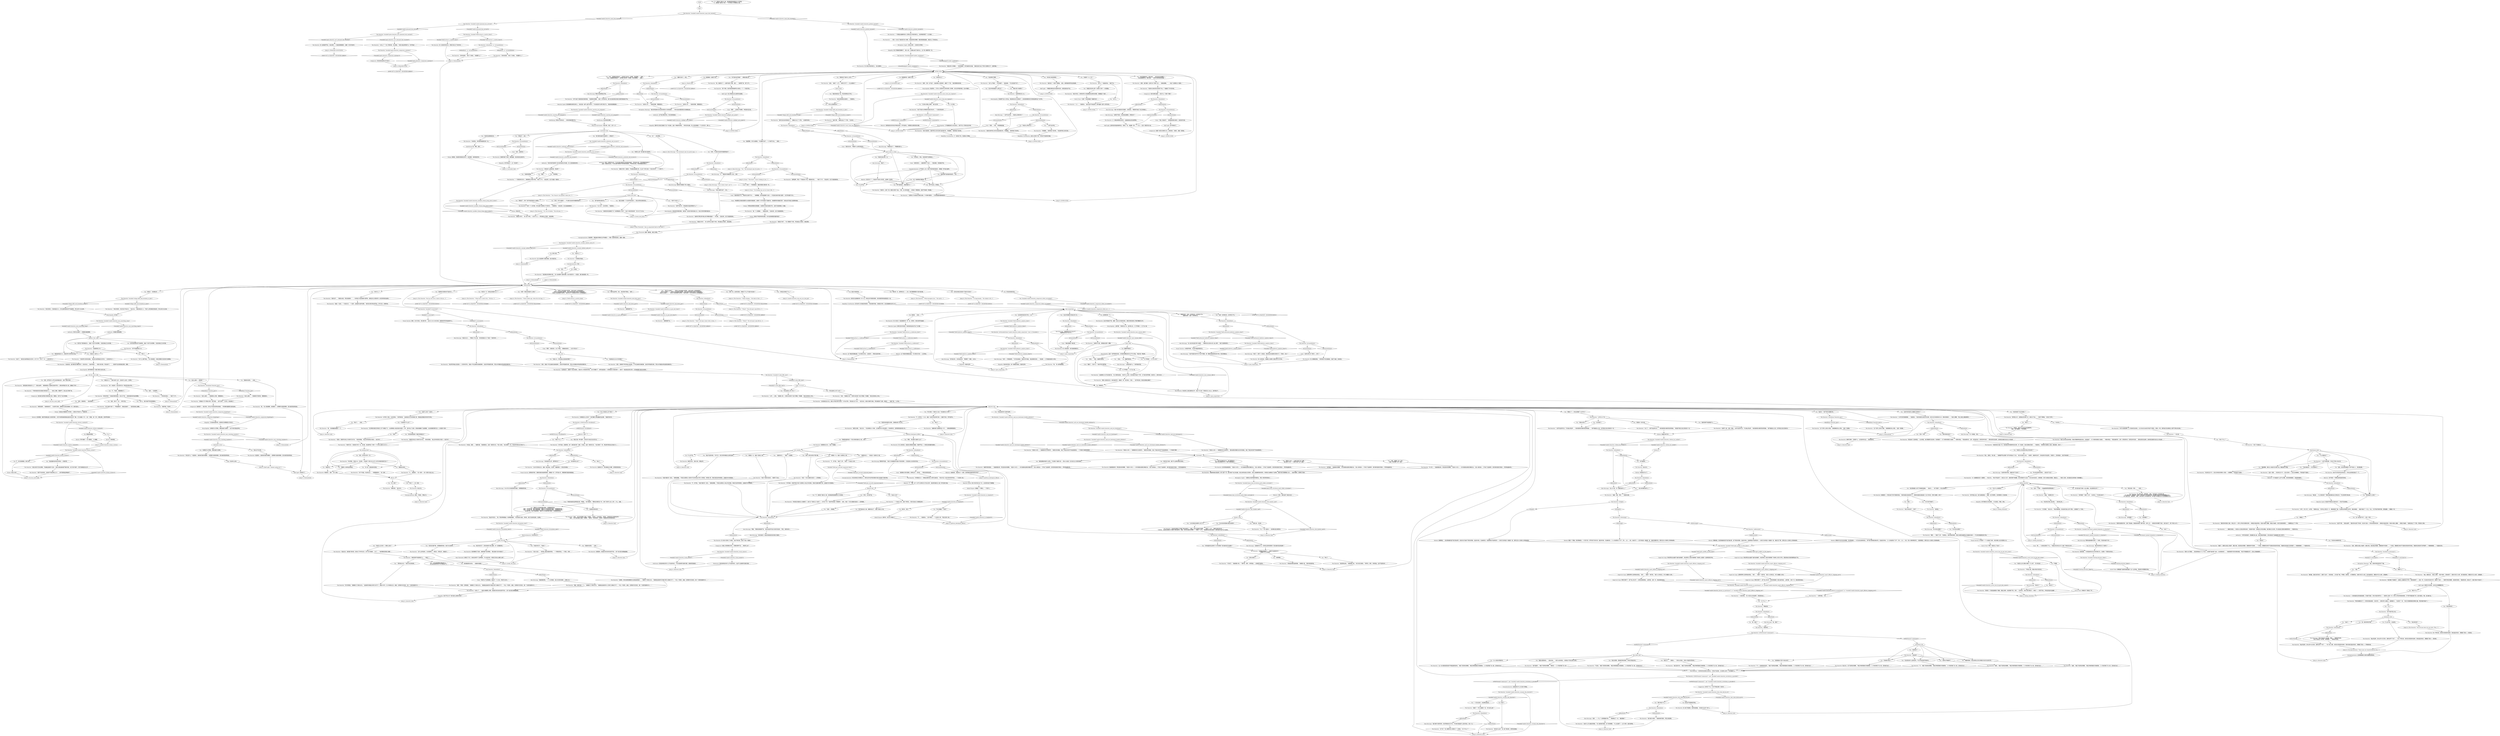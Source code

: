 # SEAFORT / THE DESERTER
# Meet the Deserter, gun in hand, by the extinguished fire. 
#
#AUTHORITY  (PSYCHE) red check
# ==================================================
digraph G {
	  0 [label="START"];
	  1 [label="input"];
	  2 [label="The Deserter: Variable[\"seafort.deserter_no_gun_exit_done\"]"];
	  3 [label="Variable[\"seafort.deserter_no_gun_exit_done\"]", shape=diamond];
	  4 [label="!(Variable[\"seafort.deserter_no_gun_exit_done\"])", shape=diamond];
	  5 [label="You: “我想再问问那些你不喜欢的人。”"];
	  6 [label="The Deserter: “我哪里都不去。”"];
	  7 [label="The Deserter: IsCunoInParty()"];
	  8 [label="IsCunoInParty()", shape=diamond];
	  9 [label="!(IsCunoInParty())", shape=diamond];
	  10 [label="You: 让它消失。"];
	  11 [label="The Deserter: “在格拉德，他们唱的是‘勇敢的孩子，历史的宠儿’，在赫辛欧是……”他努力回忆着，然后放弃了。“……某些萨马拉语的破玩意吧，我猜。”"];
	  12 [label="Encyclopedia: 赫辛欧唱的是“大镰刀男孩与金色太阳。”"];
	  13 [label="You: “就像他说的：这是一支特里安戈。赫辛欧生产的。”\n“就像你说的：这是一支特里安戈。”"];
	  14 [label="You: “这太疯狂了。”"];
	  15 [label="The Deserter: IsTHCPresent(\"communist\")  and  Variable[\"seafort.deserter_revolution_is_possible\"]"];
	  16 [label="IsTHCPresent(\"communist\")  and  Variable[\"seafort.deserter_revolution_is_possible\"]", shape=diamond];
	  17 [label="!(IsTHCPresent(\"communist\")  and  Variable[\"seafort.deserter_revolution_is_possible\"])", shape=diamond];
	  18 [label="Kim Kitsuragi: “是的，——什么？让事情重新开始……”警督靠近了一步。“煽动情绪？”"];
	  19 [label="The Deserter: “国际资本的联合力量，顷刻之间——世界上所有的贪婪和恐惧——朝瑞瓦肖猛攻而来。街道从地面上掀翻，房屋化作幽灵。我们在高射炮塔里……”他朝那边比了个手势。"];
	  20 [label="The Deserter: 老人不再言语。他的目光穿透你的身体，看向遥远的地方，慢慢摇了摇头——重复着。"];
	  21 [label="The Deserter: IsKimHere()"];
	  22 [label="IsKimHere()", shape=diamond];
	  23 [label="!(IsKimHere())", shape=diamond];
	  24 [label="You: “没错。我跟好人是一边的。”\n“没错。我们跟好人是一边的。”"];
	  25 [label="The Deserter: “杀人犯……”他凝视着余烬，然后望向你的眼睛。“你是RCM的人——你代表国际道德伦理委员会，它是人类的敌人，它夺走了这座城市。我代表的是他们的敌人，伊苏林迪康米党。”"];
	  26 [label="The Deserter: “如果康米党投降了——那就不会是康米党了。”\n他擦掉下巴上的血迹。"];
	  27 [label="The Deserter: “说什么？”他竖起耳朵。“我听不见。”"];
	  28 [label="You: “我们有多巴宁，还有其他阿片类止痛药。你一定很痛苦吧。”"];
	  29 [label="The Deserter: 他看着你，脸庞因为阳光和风变得干燥——某个地方因为疼痛抽搐着。"];
	  30 [label="Empathy: 他们不伤心吗？他们是怎么继续生活的？"];
	  31 [label="The Deserter: “我抽。”他咳嗽几声。"];
	  32 [label="The Deserter: “其他的地方也是一样。有些瑞瓦肖的隔离带还在抗争。有一些组织，我试过跟他们联系……”他摇摇头。“很快他们全都陷入沉默。那些频率，消失了。”"];
	  33 [label="The Deserter: “晚上。我乘上一条小艇……”他朝着芦苇丛里那个泄气的轮胎点了点头。“我只会在晚上出去。一到城市，我就待在地下。到处是你们的巡逻队，有很多人。还有普通人，他们开始告密……”"];
	  34 [label="The Deserter: “睡觉……”他咳了几声。“有些晚上。搜寻其他的弹药。那些马格雷没被腐蚀之前就挺垃圾的——不过有的枪膛里还有子弹。”"];
	  35 [label="You: 不重要。"];
	  36 [label="Jump to: [deserter hub]"];
	  37 [label="Jump to: [hiding_deserter]"];
	  38 [label="The Deserter: 老人望向对岸：看着城市，废墟，还有在那上方的高速公路……\n老人望向内陆：看着城市，废墟，还有在那上方的高速公路。新*建筑*在夜空中闪烁着耀眼的光芒。\n老人望向内陆：看着城市，废墟，还有在那上方的高速公路。新*建筑*在傍晚的空中闪烁着耀眼的光芒。"];
	  39 [label="The Deserter: 老人凝视着芦苇丛，毫无表情——只是脸部微微颤抖，就像一片风中的树叶。"];
	  40 [label="Jump to: [Cuno: \"\"The fuck?!\" Cuno's looking at you...\"]"];
	  41 [label="Jump to: [themainhub]"];
	  42 [label="liberast hub"];
	  43 [label="The Deserter: IsKimHere()"];
	  44 [label="IsKimHere()", shape=diamond];
	  45 [label="!(IsKimHere())", shape=diamond];
	  46 [label="Savoir Faire: *位置*？听起来像是个隐蔽的地方……"];
	  47 [label="INTRO HUB"];
	  48 [label="Authority: 这是一句很好的台词，不过在说到*指挥官*的时候有些破音，声音有些尖锐。听起来像是你害怕了。\n这是一句很好的台词，不过在说到*指挥官*的时候有些破音，声音有些尖锐。听起来像是你害怕了。"];
	  49 [label="Encyclopedia: 这是战争时期的俚语，指的是一位经验丰富的高级士兵。来自大革命时期的瑞瓦肖。"];
	  50 [label="Jump to: [The Deserter: \"\"It's out of bullets.\" The old man...\"]"];
	  51 [label="The Deserter: “未来教会你独处。”"];
	  52 [label="Jump to: [themainhub]"];
	  53 [label="You: “《瑞瓦肖人》是什么？”"];
	  54 [label="The Deserter: “你们全都*中毒*了。不管是瘾君子，酒鬼还是婊子……”他厌恶地闭上眼睛。"];
	  55 [label="The Deserter: Variable[\"TASK.ballistics_analysis_done\"]"];
	  56 [label="Variable[\"TASK.ballistics_analysis_done\"]", shape=diamond];
	  57 [label="!(Variable[\"TASK.ballistics_analysis_done\"])", shape=diamond];
	  58 [label="Jump to: [Half Light: \"Embers going out.\"]"];
	  59 [label="The Deserter: “是的。我是07年在加姆洛克被招募的，在航空学院接受训练，然后08年被指派参加紧急防御任务。”"];
	  60 [label="You: 什么也不说。"];
	  61 [label="The Deserter: IsKimHere()"];
	  62 [label="IsKimHere()", shape=diamond];
	  63 [label="!(IsKimHere())", shape=diamond];
	  64 [label="The Deserter: “女人*会*更容易受到资产积极道德的影响。”他眨了眨黑色的眼睛。“叛乱的物质基础已经被侵蚀，工人阶级背叛了全人类，还有他们自己……”"];
	  65 [label="You: 现在还不是逼他的时候。"];
	  66 [label="The Deserter: “发生了应激反应。”"];
	  67 [label="Jump to: [deserter hub]"];
	  68 [label="reactionary_boiii"];
	  69 [label="The Deserter: “人性的面具在资本面前脱落。只有摘下面具，资本才能杀掉所有人——毁掉你心爱的一切；世界上所有的希望和柔情。它不得不把面具取下来，就只有那么一瞬。去付诸行动。”"];
	  70 [label="You: “现在真听够了。”"];
	  71 [label="You: “你疯了。”"];
	  72 [label="You: “你的意思是登陆？重新夺回瑞瓦肖？”"];
	  73 [label="The Deserter: “你当然是，你是RCM。告诉我——谁会把一场针对5000万人的行动叫做*致命打击*？”"];
	  74 [label="You: “但是你说你接受过训练，还被指派到了防卫队。”"];
	  75 [label="yor_commie"];
	  76 [label="The Deserter: “自从冬天到来之后，我就一直在咳血。红色的，像甜菜根——而且还有便血……”"];
	  77 [label="You: “明白了。”"];
	  78 [label="The Deserter: “太恶心了……”他低头看着脚上的鞋，脸庞因为阳光和风变得干燥——某个地方因为疼痛抽搐着。"];
	  79 [label="You: “所以你在城市的时候……是在地下行动？”"];
	  80 [label="You: “你为什么去城里呢？”"];
	  81 [label="You: “菲尔德大厦下面有一座小碉堡。你在那里待过吗？”"];
	  82 [label="Savoir Faire: 等等！他是怎么下去的？"];
	  83 [label="Savoir Faire: 你确定吗？那就忘了吧……"];
	  84 [label="Kim Kitsuragi: “雨水沟？”"];
	  85 [label="The Deserter: “叛徒。最好还是一个人。”他朝着马丁内斯点点头。“我看着这座城市的人们把灯又重新打开了。一年比一年更多。废墟，在黑暗中闪闪发光，像一个该死的旋转木马……”"];
	  86 [label="The Deserter: CheckEquipped(\"jacket_carabineer\")"];
	  87 [label="CheckEquipped(\"jacket_carabineer\")", shape=diamond];
	  88 [label="!(CheckEquipped(\"jacket_carabineer\"))", shape=diamond];
	  89 [label="Empathy: 那种*至少我们还做到了这个*的自豪。这是一种破碎的荣誉，一种苦涩的自豪。男人听起来像是一个*公社社员*。要小心。"];
	  90 [label="The Deserter: Variable[\"seafort.deserter_halflight_anti_jacket\"]"];
	  91 [label="Variable[\"seafort.deserter_halflight_anti_jacket\"]", shape=diamond];
	  92 [label="!(Variable[\"seafort.deserter_halflight_anti_jacket\"])", shape=diamond];
	  93 [label="You: “再问你一次：你用这支枪做什么了？”"];
	  94 [label="You: “你第一次看见死者是什么时候？”"];
	  95 [label="The Deserter: Variable[\"TASK.ballistics_analysis_done\"]"];
	  96 [label="Variable[\"TASK.ballistics_analysis_done\"]", shape=diamond];
	  97 [label="!(Variable[\"TASK.ballistics_analysis_done\"])", shape=diamond];
	  98 [label="Jump to: [The Deserter: \"\"What?!\" The old man's eyes fill wi...\"]"];
	  99 [label="Jump to: [TEAM hub]"];
	  100 [label="You: “双重荣誉警督。”"];
	  101 [label="You: “你甚至连弹匣都没有。”"];
	  102 [label="Jump to: [INTRO HUB]"];
	  103 [label="Interfacing: 哦，等等。是的。"];
	  104 [label="The Deserter: Variable[\"seafort.deserter_main_hub_reached\"]"];
	  105 [label="Variable[\"seafort.deserter_main_hub_reached\"]", shape=diamond];
	  106 [label="!(Variable[\"seafort.deserter_main_hub_reached\"])", shape=diamond];
	  107 [label="The Deserter: IsCunoInParty()"];
	  108 [label="IsCunoInParty()", shape=diamond];
	  109 [label="!(IsCunoInParty())", shape=diamond];
	  110 [label="Jump to: [Kim Kitsuragi: \"\"No.\" The lieutenant aims his pisto...\"]"];
	  111 [label="You: “它没有从黑板上擦掉。*我*还记得。”"];
	  112 [label="The Deserter: Variable[\"seafort.deserter_concept_sadness_and_so\"]"];
	  113 [label="Variable[\"seafort.deserter_concept_sadness_and_so\"]", shape=diamond];
	  114 [label="!(Variable[\"seafort.deserter_concept_sadness_and_so\"])", shape=diamond];
	  115 [label="oh_boy_more_talk"];
	  116 [label="You: “我说我跟*她*聊过的时候——你很好奇。”"];
	  117 [label="The Deserter: Variable[\"seafort.deserter_ency_marching_song\"]"];
	  118 [label="Variable[\"seafort.deserter_ency_marching_song\"]", shape=diamond];
	  119 [label="!(Variable[\"seafort.deserter_ency_marching_song\"])", shape=diamond];
	  120 [label="Authority: 暂时先忘掉那个。你需要先跟他聊聊。"];
	  121 [label="Jump to: [gun_inspection]"];
	  122 [label="The Deserter: “43年……没有。”他看着火堆——焦黑木块的某个地方升腾起一阵烟雾。“我也去其他岛上待过。”"];
	  123 [label="The Deserter: “船的引擎。”他朝北边比了个手势。“在水面上……”"];
	  124 [label="The Deserter: “纯真革命。”"];
	  125 [label="Shivers: 那是一个清晨。圣吉莱纳路上，人们在行走，煤气街灯已经关闭。遥远的内陆，在加姆洛克，工人让街道恢复了生气：男人，女人，小孩，匆匆忙忙——泥泞的街道一条接着一条。温度在慢慢升高。高积云在41分局的上空渐渐成型。"];
	  126 [label="The Deserter: “一直在等待。”老人的目光从岸边移开，转回到你身上。"];
	  127 [label="You: “一旦当过逃兵，永远都会是逃兵。”"];
	  128 [label="You: “那你*做过*什么？”"];
	  129 [label="The Deserter: “一念之差。”"];
	  130 [label="You: “发生了什么？”"];
	  131 [label="You: “是的。我们身体里都有个资产阶级小人，想试着逃跑。”"];
	  132 [label="You: “什么？”"];
	  133 [label="You: “飞艇？”"];
	  134 [label="Half Light: 某种巨大的恐惧。比你见过的要糟糕的多。"];
	  135 [label="You: （指着你自己。）“我也是一名康米主义者。”"];
	  136 [label="The Deserter: “不……”他摇摇头。“正好*相反*。一个未来的人类，不是过去的人类。”"];
	  137 [label="You: “跟我说点别的。”"];
	  138 [label="You: “明白了——易卜劣斯。”"];
	  139 [label="The Deserter: “装腔作势的摇滚……”他凝视着余烬，然后望向你的眼睛。“你是RCM的人——你代表国际道德伦理委员会，它是人类的敌人，它夺走了这座城市。我代表的是他们的敌人，伊苏林迪康米党。”"];
	  140 [label="You: “那也只是一种*选择*。你完全可以独立自主的生活。”"];
	  141 [label="The Deserter: “是的。”他干枯的嘴唇上露出一丝微笑。“是真的，右派的家伙。是真的。这就是待在丛林里的惩罚。”\n“是的。”他干枯的嘴唇上露出一丝微笑。“是真的，右派的家伙。是真的。这就是待在丛林里的惩罚。”"];
	  142 [label="You: “感谢你的澄清。”（总结。）"];
	  143 [label="The Deserter: IsKimHere()"];
	  144 [label="IsKimHere()", shape=diamond];
	  145 [label="!(IsKimHere())", shape=diamond];
	  146 [label="The Deserter: 他看着你——然后拉紧了脖子周围的雨衣。“看来你最后还是找到它了。那里的武器肯定能武装一支小中队吧。贝莱-马格雷，对吗？”"];
	  147 [label="The Deserter: IsKimHere()"];
	  148 [label="IsKimHere()", shape=diamond];
	  149 [label="!(IsKimHere())", shape=diamond];
	  150 [label="Half Light: 他心里涌现出无比强烈的自豪感。"];
	  151 [label="Drama: 他绝对不相信坤诺有武器。也许这是他期望的最好结局？"];
	  152 [label="volition_it"];
	  153 [label="The Deserter: Variable[\"seafort.deserter_drouamine_seen\"]"];
	  154 [label="Variable[\"seafort.deserter_drouamine_seen\"]", shape=diamond];
	  155 [label="!(Variable[\"seafort.deserter_drouamine_seen\"])", shape=diamond];
	  156 [label="The Deserter: IsCunoInParty()"];
	  157 [label="IsCunoInParty()", shape=diamond];
	  158 [label="!(IsCunoInParty())", shape=diamond];
	  159 [label="Jump to: [seafort.deserter_composure_white_suc ...]"];
	  160 [label="You: “伊索夫·利连诺维奇·德罗斯，你因为谋杀上校而被逮捕了。”\n“伊索夫·利连诺维奇·德罗斯，你因为谋杀埃利斯·科顿艾尔而被逮捕了。”\n“伊索夫·利连诺维奇·德罗斯，你因为在马丁内斯谋杀科奈尔上校而被逮捕了。”"];
	  161 [label="The Deserter: IsCunoInParty()"];
	  162 [label="IsCunoInParty()", shape=diamond];
	  163 [label="!(IsCunoInParty())", shape=diamond];
	  164 [label="The Deserter: ……然后一口吐在了面前熄灭的火堆里。他抬起黑色的眼睛，眼皮周围满是皱纹，随后对上了你的目光。"];
	  165 [label="The Deserter: IsCunoInParty()"];
	  166 [label="IsCunoInParty()", shape=diamond];
	  167 [label="!(IsCunoInParty())", shape=diamond];
	  168 [label="The Deserter: IsKimHere()"];
	  169 [label="IsKimHere()", shape=diamond];
	  170 [label="!(IsKimHere())", shape=diamond];
	  171 [label="The Deserter: “一个很有影响力的人。隶属基佬大军第4军团。”他叹了口气。“见鬼去吧。反正它就是一根拐杖……”"];
	  172 [label="You: “抱歉打扰你了。再见。”"];
	  173 [label="The Deserter: “现在教会你恐惧和冷漠。”老人拉起塑料斗篷的兜帽，抬头仰望天空——灰蓝色，跟大海的颜色一样。"];
	  174 [label="You: “是的。在教堂里。”（指向西南方。）"];
	  175 [label="Shivers: 寒冷消散了。老人看着你，小心翼翼。"];
	  176 [label="The Deserter: “我很怀疑，狗杂种……”"];
	  177 [label="Empathy: 他喜欢这样。"];
	  178 [label="The Deserter: “如果你不注意，事情就会变得一团糟。”"];
	  179 [label="Reaction Speed: 某种无意识的回应？他的肌肉运动似乎出了点问题……"];
	  180 [label="The Deserter: Variable[\"tc.insurcom\"]"];
	  181 [label="Variable[\"tc.insurcom\"]", shape=diamond];
	  182 [label="!(Variable[\"tc.insurcom\"])", shape=diamond];
	  183 [label="Empathy: 它对他来说很珍贵。他怨恨正在慢慢遗忘它的自己。"];
	  184 [label="The Deserter: “是的，我隶属于伊苏林迪公民武装。07年在加姆洛克被招募，在航空学院接受训练，然后08年被指派参加紧急防御任务。”"];
	  185 [label="The Deserter: IsMorning()"];
	  186 [label="IsMorning()", shape=diamond];
	  187 [label="!(IsMorning())", shape=diamond];
	  188 [label="You: “我是从那里来的。”（指向内陆。）“我可以向你保证，大家绝对*不是*这样计划的。”"];
	  189 [label="You: 别说了。"];
	  190 [label="The Deserter: “我*能*怎么做？”老人看了看四周，突然有些困惑。"];
	  191 [label="The Deserter: “你是个带枪的流浪汉。”他移开了目光。"];
	  192 [label="You: 什么也不说。"];
	  193 [label="Jump to: [political_ideological_officer]"];
	  194 [label="surrender!"];
	  195 [label="The Deserter: “你是RCM的——”他朝着你的方向挥挥手。“联盟任命的暴徒，强化了瑞瓦肖的资产阶级道德规范。一个所谓的‘警督’……”"];
	  196 [label="Endurance: 他的身体绝对有什么不对劲的地方。不仅仅是新陈代谢的问题，或者甚至是癌症……"];
	  197 [label="The Deserter: “不，你不是。”你是*肉盾*的一部分。”他眯起眼睛。“环绕在法西斯主义者之外的肉盾。而他们在掠夺和残杀。这就是*你*的真面目。”"];
	  198 [label="The Deserter: “没什么好检查的。分诊结果有了，黑色的。吗啡治疗。濒临死亡。”"];
	  199 [label="The Deserter: IsKimHere()"];
	  200 [label="IsKimHere()", shape=diamond];
	  201 [label="!(IsKimHere())", shape=diamond];
	  202 [label="You: “所以你去过那里？”"];
	  203 [label="The Deserter: Variable[\"TASK.extract_a_motive_done\"]"];
	  204 [label="Variable[\"TASK.extract_a_motive_done\"]", shape=diamond];
	  205 [label="!(Variable[\"TASK.extract_a_motive_done\"])", shape=diamond];
	  206 [label="The Deserter: IsCunoInParty()"];
	  207 [label="IsCunoInParty()", shape=diamond];
	  208 [label="!(IsCunoInParty())", shape=diamond];
	  209 [label="Cuno: “哇哦……大枪。”坤诺看着武器。"];
	  210 [label="You: “好吧，你可以留着它——不过我们说话的时候要把枪放下。”"];
	  211 [label="Jump to: [INTRO HUB]"];
	  212 [label="Conceptualization: 你应该和他讨论唯物主义。用你在读书会学到的那些*想法*给他留下深刻印象。"];
	  213 [label="The Deserter: SetVariableValue(\"seafort.deserter_bullet_connection\", true) --[[ Variable[ ]]"];
	  214 [label="You: 我想跟他一起看竹节虫"];
	  215 [label="You: “警督。”"];
	  216 [label="You: “暂时先这样吧，老头。留在原地不要动。”[离开。]"];
	  218 [label="The Deserter: IsKimHere()"];
	  219 [label="IsKimHere()", shape=diamond];
	  220 [label="!(IsKimHere())", shape=diamond];
	  221 [label="The Deserter: “是啊是啊，再动一下你就会杀了我。把我按在墙上……”他叹了口气。“见鬼去吧，反正它就是根拐杖。”"];
	  222 [label="Perception (Hearing): “我应该知道他们会派这些该死的小丑来找我的……”你听见他对着焦黑的木块喃喃自语。"];
	  223 [label="Conceptualization: 他凝望着，满是皱纹的嘴角在无声地蠕动——带着一股奇怪的悲伤，就像一首歌。"];
	  224 [label="know_rifle"];
	  225 [label="Jump to: [gun_inspection]"];
	  226 [label="Composure: 他挥着手——毫无章法，因为记不起来显得有些恼怒。一阵轻微的震颤穿过他的身体。"];
	  227 [label="The Deserter: “我应该把控制台烧掉的……”他摇摇头。"];
	  228 [label="You: “那不是摇滚乐。那是伤感FM！”"];
	  229 [label="The Deserter: “法西斯分子对摇滚乐的看法没错。它*的确*很堕落……只会扭屁股的精神病音乐。”"];
	  230 [label="You: “我不是个愤世嫉俗的人。我是个半死不活的警察，只是在做自己分内的事。”"];
	  231 [label="something_hub"];
	  232 [label="The Deserter: “不——这是低俗的批判。”他眨了眨黑色的眼睛。“叛乱的物质基础已经被侵蚀，工人阶级背叛了全人类，还有他们自己……”"];
	  233 [label="The Deserter: “我只是在*哀悼*。”他直直地盯着你。然后又眨眨眼。"];
	  234 [label="You: “失去信心？”"];
	  235 [label="You: “什么应激反应？”"];
	  236 [label="Perception (Hearing): 飞艇。登陆时用的是多转子飞艇。"];
	  237 [label="The Deserter: “我必须这样。我*必须*与它抗争。我再也停不下来了……”老人不再言语。他的目光穿透你的身体，看向遥远的地方，慢慢摇了摇头——重复着。"];
	  238 [label="Jump to: [deserter hub]"];
	  239 [label="The Deserter: “把我带到他们面前吧，像个战俘一样。我已经放下自己的武器，我无法再完成自己的使命。没有上级能解除我的职务，你把他们全都推进了乱葬岗，就因为他们想要解放人类……”他双手颤抖，突然咳了起来。"];
	  240 [label="Perception (Sight): 一股鲜血从他的嘴里喷涌而出，落在火堆的黑色焦炭上……"];
	  241 [label="You: “在那之前，告诉我……”"];
	  242 [label="You: “明白了。”"];
	  243 [label="The Deserter: “你是一个呆头呆脑的流浪汉——还带着枪。”"];
	  244 [label="The Deserter: “你不仅疯，还很奇怪。每个人都在偷东西：蔬菜，补给品。这是一条狗的生活。”他又咳嗽了一阵，然后把手搭在自己的肚子上……"];
	  245 [label="You: （赞同地点点头）“我也生活在地狱里。”"];
	  246 [label="The Deserter: “它们很好。”他点点头。“焦油含量很高。我也喜欢包装上那个男孩。让我想起了上个世纪。”"];
	  247 [label="You: “你不喜欢这件制服？”（朝着衣服比划。）"];
	  248 [label="The Deserter: “哦，我爱死它了。让我怀念那个时候，我们……”他停顿下来，喘了口气。"];
	  249 [label="Jump to: [themainhub]"];
	  250 [label="The Deserter: Variable[\"gates.deserter_post_phasmid_hub_reached\"]"];
	  251 [label="Variable[\"gates.deserter_post_phasmid_hub_reached\"]", shape=diamond];
	  252 [label="!(Variable[\"gates.deserter_post_phasmid_hub_reached\"])", shape=diamond];
	  253 [label="The Deserter: Variable[\"seafort.deserter_drama_curious\"]"];
	  254 [label="Variable[\"seafort.deserter_drama_curious\"]", shape=diamond];
	  255 [label="!(Variable[\"seafort.deserter_drama_curious\"])", shape=diamond];
	  256 [label="Rhetoric: 不，不要。这个人并不认同知识分子的白日梦。他哀悼的康米主义是一种行星的力量。"];
	  257 [label="Rhetoric: 他想回答，但是发生了一些事。就好像他的磁带突然间中断了……"];
	  258 [label="Jump to: [The Deserter: \"His lip curls into a sneer at the m...\"]"];
	  259 [label="Jump to: [INTRO HUB]"];
	  260 [label="Half Light: 这里的危险程度很难判定。有那么一刻，他就像一团火，下一刻——又是一团熄灭的火焰。"];
	  261 [label="You: “我正在看着一个只会夸夸其谈的人，而且对同性恋很有意见。”"];
	  262 [label="Jump to: [themainhub]"];
	  263 [label="You: “不，不是的。我跟她聊过了。”"];
	  264 [label="The Deserter: Variable[\"seafort.deserter_shivers_windstill\"]"];
	  265 [label="Variable[\"seafort.deserter_shivers_windstill\"]", shape=diamond];
	  266 [label="!(Variable[\"seafort.deserter_shivers_windstill\"])", shape=diamond];
	  267 [label="The Deserter: Variable[\"TASK.ballistics_analysis_done\"]"];
	  268 [label="Variable[\"TASK.ballistics_analysis_done\"]", shape=diamond];
	  269 [label="!(Variable[\"TASK.ballistics_analysis_done\"])", shape=diamond];
	  270 [label="You: “是怎么唱的——那首歌？”"];
	  271 [label="You: “你是ICM，伊苏林迪公民武装的残党？”"];
	  272 [label="You: “那扇防护门是你关上的吗？”"];
	  273 [label="The Deserter: “伤感FM，是吗？我一直那讨厌那个电台。冷漠，反大革命挽歌……悲伤是一种精神病，是资产阶级的一种武器。”"];
	  274 [label="The Deserter: “真正的音乐。它是《瑞瓦肖人》，你们这群吃屎的资产阶级舔狗。黑与白的*士兵之歌*。”"];
	  275 [label="You: “我甚至都不知道那是什么。”"];
	  276 [label="The Deserter: Variable[\"seafort.deserter_volition_he_couldnt\"]"];
	  277 [label="Variable[\"seafort.deserter_volition_he_couldnt\"]", shape=diamond];
	  278 [label="!(Variable[\"seafort.deserter_volition_he_couldnt\"])", shape=diamond];
	  279 [label="You: “女人总是会背叛你的。”"];
	  280 [label="Jump to: [The Deserter: \"The old man does not say more. Thos...\"]"];
	  281 [label="The Deserter: “这不是一座岛，右派的家伙。”他环顾四周。“这是瑞瓦肖公社的防御工事，而我是这里最后幸存的守护者。”"];
	  282 [label="You: “空降？”"];
	  283 [label="The Deserter: 他点点头。"];
	  284 [label="The Deserter: “就像你属于道德家党派一样……”他眯起眼睛看着你。"];
	  285 [label="Jump to: [INTRO HUB]"];
	  286 [label="The Deserter: 老人朝火坑里吐了口唾沫，自此不再言语。他的下半身一阵颤抖……"];
	  287 [label="The Deserter: 大家都是怎么生存的？”他盯着脚上那双磨破的运动鞋。“我是用*偷*的。”"];
	  288 [label="You: “警察可以为你提供医疗服务。你需要接受检查。”\n“是的。也许是严重。甚至可能是癌症。警察可以为你提供医疗服务。你需要接受检查。”\n“是的。也许是严重。甚至可能是癌症。警察可以为你提供医疗服务。你需要接受检查。”\n“也许很严重。甚至可能是癌症。警察可以为你提供医疗服务。你需要接受检查。”"];
	  289 [label="The Deserter: “宣传碉堡？”他咳了几声。“以前待过，不过现在没有了。”"];
	  290 [label="You: “雨水沟？”"];
	  291 [label="The Deserter: “那个时候，我们把这帮狗娘养的从地球上一个一个地消灭掉。”"];
	  292 [label="The Deserter: “又怎么了？”老人环顾四周，有点困惑。“你想从我这里得到什么？我不能走……”"];
	  293 [label="Drama: 尽管他说得那些话很强硬，口袋里的手指还在躁动不安，这孩子还是很难让人信服。"];
	  294 [label="The Deserter: “被一个小孩缴械……”他暗自发笑。“见鬼去吧。反正它就是根拐杖。”"];
	  295 [label="Cuno: “妈的？！”坤诺看着你，像是你刚刚大便失禁一样。"];
	  296 [label="The Deserter: IsKimHere()"];
	  297 [label="IsKimHere()", shape=diamond];
	  298 [label="!(IsKimHere())", shape=diamond];
	  299 [label="You: （现在可以结束了。）“伊索夫·利连诺维奇·德罗斯，你因为谋杀上校而被逮捕了。”\n（现在可以结束了。）“伊索夫·利连诺维奇·德罗斯，你因为谋杀埃利斯·科顿艾尔而被逮捕了。”\n（现在可以结束了。）“伊索夫·利连诺维奇·德罗斯，你因为谋杀一位名叫莱利的上校而被逮捕了。”"];
	  300 [label="You: “先生，我需要你把枪放下，这样我们也好进一步聊聊。我是警察。”（继续。）\n“先生，我需要你把枪放下，这样我们也好进一步聊聊。我们是警察。”（继续。）"];
	  301 [label="The Deserter: “这是特里安戈4-46。”"];
	  302 [label="Perception (Sight): 没有白内障——他的视力非常好。"];
	  303 [label="Jump to: [INTRO HUB]"];
	  304 [label="Jump to: [themainhub]"];
	  305 [label="The Deserter: “不用你他妈的告诉我他们唱的是什么……”他闭上双眼，慢慢呼气，想让自己平静下来。"];
	  306 [label="The Deserter: “神明的厕所，”他咯咯地笑了。“应该把它拆掉，就像他们在格拉德做的一样；拆掉当柴火。”"];
	  307 [label="The Deserter: “嗯。”老人斜起眼睛，直视着你——那两颗乌溜溜的眼珠，因为海风而变得湿润。"];
	  308 [label="You: 看看枪托。"];
	  309 [label="The Deserter: “没有。”他看着火堆——焦黑木块的某个地方升腾起一阵烟雾。“我也去其他岛上待过。”"];
	  310 [label="The Deserter: CheckItem(\"deserter_gun\")"];
	  311 [label="CheckItem(\"deserter_gun\")", shape=diamond];
	  312 [label="!(CheckItem(\"deserter_gun\"))", shape=diamond];
	  313 [label="Rhetoric: 我们进入了一个他说你不该进入的世界。这是唯一的世界。"];
	  314 [label="The Deserter: “43年又10个月。”"];
	  315 [label="The Deserter: Variable[\"TASK.light_graffito_on_fire_done\"]"];
	  316 [label="Variable[\"TASK.light_graffito_on_fire_done\"]", shape=diamond];
	  317 [label="!(Variable[\"TASK.light_graffito_on_fire_done\"])", shape=diamond];
	  318 [label="Esprit de Corps: 警官们离开了，留下地上的文字——依然还冒着黑烟。上面写着，总有一天，我会回到你身边。"];
	  319 [label="You: “她最好能来。我也会把自己的生命献给马佐夫社会经济学。”"];
	  320 [label="You: “纯真革命？”"];
	  321 [label="The Deserter: “我不是傻子。”他眨了眨黑色的眼睛。“我知道——工人阶级背叛了全人类……”"];
	  322 [label="The Deserter: “你可以说我误解了工人阶级的历史角色，认为马佐夫社会经济学是不可靠的。有那么一瞬，我怀疑过历史唯物主义那不可再分的法则。”"];
	  323 [label="The Deserter: “然后你就看见它了。它将你的朋友勒死、活活打死……那些世界上最贴心，最勇敢的人，”他沉默了一秒。“你在它的眼里看到恐惧和力量。然后你就*知道*了。”"];
	  324 [label="The Deserter: “小资产阶级恐惧。它存在于所有人类心里。”"];
	  325 [label="Jump to: [deserter hub]"];
	  326 [label="Jump to: [deserter hub]"];
	  327 [label="Rhetoric: *它*到底是什么还不太清楚。他的思维很跳跃，没指望你能跟上。"];
	  328 [label="You: “易卜劣斯？”"];
	  329 [label="You: “你是怎么应对的——精神上来讲？”"];
	  330 [label="Kim Kitsuragi: “我能想象得到，一个人与世隔绝、孤立生活有多艰难——精神上的。”"];
	  331 [label="Jump to: [deserter hub]"];
	  332 [label="You: “你是怎么在这里和内陆之间往来的？”"];
	  333 [label="You: “你是怎么进入那栋大楼的？它上锁了，至少现在是……”"];
	  334 [label="The Deserter: “曾经有一个系统连接着各个碉堡。隧道之类的。就在教堂下面，还有……任何地方。现在大部分都没了，坍塌了——只剩下砖头。所有旧的技术设施都……”"];
	  335 [label="The Deserter: Variable[\"whirling.elevator_taken\"]"];
	  336 [label="Variable[\"whirling.elevator_taken\"]", shape=diamond];
	  337 [label="!(Variable[\"whirling.elevator_taken\"])", shape=diamond];
	  338 [label="The Deserter: “保皇派的小丑制服……”他清清喉咙，用手指着你的衣服。“我看见他们派出了所有*法西斯分子*。皇家待遇。”"];
	  339 [label="The Deserter: IsKimHere()  or  IsCunoInParty()"];
	  340 [label="IsKimHere()  or  IsCunoInParty()", shape=diamond];
	  341 [label="!(IsKimHere()  or  IsCunoInParty())", shape=diamond];
	  342 [label="Cuno: “该死的老头……就是控制不了自己……”他低语着，有些激动不安。"];
	  343 [label="Cuno: “等等！”他转向你，长大了嘴巴。“就像是他妈的……*古代*军队吗？”"];
	  344 [label="The Deserter: Variable[\"seafort.deserter_esprit_officers_stepping_out\"]"];
	  345 [label="Variable[\"seafort.deserter_esprit_officers_stepping_out\"]", shape=diamond];
	  346 [label="!(Variable[\"seafort.deserter_esprit_officers_stepping_out\"])", shape=diamond];
	  347 [label="The Deserter: Variable[\"seafort.deserter_concept_why_deserter\"]"];
	  348 [label="Variable[\"seafort.deserter_concept_why_deserter\"]", shape=diamond];
	  349 [label="!(Variable[\"seafort.deserter_concept_why_deserter\"])", shape=diamond];
	  350 [label="Jump to: [themainhub]"];
	  351 [label="The Deserter: Variable[\"TASK.extract_a_confession\"]"];
	  352 [label="Variable[\"TASK.extract_a_confession\"]", shape=diamond];
	  353 [label="!(Variable[\"TASK.extract_a_confession\"])", shape=diamond];
	  354 [label="Logic: 他没有认出来。"];
	  355 [label="Kim Kitsuragi: “一支萨马拉步枪……你是怎么弄到手的？”"];
	  356 [label="The Deserter: Variable[\"seafort.deserter_prehub_reached\"]"];
	  357 [label="Variable[\"seafort.deserter_prehub_reached\"]", shape=diamond];
	  358 [label="!(Variable[\"seafort.deserter_prehub_reached\"])", shape=diamond];
	  359 [label="Physical Instrument: 冲他大喊，现在！大声一点！"];
	  360 [label="Authority: “我*是*敌军指挥官”这句话听起来冰冷如铁。老人还是抱着他的枪……"];
	  361 [label="You: “*老杆子*是什么？”"];
	  362 [label="Jump to: [noone_else_here]"];
	  363 [label="The Deserter: Variable[\"seafort.deserter_modifier_drama_lying_about_bullet\"]"];
	  364 [label="Variable[\"seafort.deserter_modifier_drama_lying_about_bullet\"]", shape=diamond];
	  365 [label="!(Variable[\"seafort.deserter_modifier_drama_lying_about_bullet\"])", shape=diamond];
	  366 [label="You: 随它去吧。"];
	  367 [label="You: “明白了。”"];
	  368 [label="You: “首先，那不是什么*萨马拉语的破玩意*。是叫‘大镰刀男孩’……”"];
	  369 [label="The Deserter: “我见过孩子们失去理智，开始跟这座城市*交谈*。当炮火袭击越来越严重的时候，向它寻求*保护*。把它叫做瑞瓦肖之灵……”"];
	  370 [label="The Deserter: IsKimHere()"];
	  371 [label="IsKimHere()", shape=diamond];
	  372 [label="!(IsKimHere())", shape=diamond];
	  373 [label="Visual Calculus: 从弹道学来看，它也有可能是特里安戈。"];
	  374 [label="You: “这支步枪被修补改装过好几次。”"];
	  375 [label="The Deserter: 老人没有回答。他只是凝视着前方。"];
	  376 [label="The Deserter: “是怎么唱的……”他看着你手里的枪，慢慢摇摇头。"];
	  377 [label="The Deserter: Variable[\"seafort.deserter_composure_forgetting\"]"];
	  378 [label="Variable[\"seafort.deserter_composure_forgetting\"]", shape=diamond];
	  379 [label="!(Variable[\"seafort.deserter_composure_forgetting\"])", shape=diamond];
	  380 [label="music_blast_it_what"];
	  381 [label="You: “真是太坚定了。”"];
	  382 [label="The Deserter: “这个世界上没有大问题。”他看着躺在地上的枪。“这是一场闹剧。”"];
	  383 [label="The Deserter: “浪费。”他眨了眨黑色的眼睛。“叛乱的物质基础已经被侵蚀，工人阶级背叛了全人类，还有他们自己……”"];
	  384 [label="The Deserter: “……蜷缩在地面上。大炮在80公里远的欧佐纳尔，但是我*知道*，我知道公社将会倾覆。我们都会化为灰烬。所以我说自己要去地图资料室……”他望向东边。"];
	  385 [label="The Deserter: “资产阶级不是人类。”"];
	  386 [label="You: “这个说的差不多了。还有一件事……”"];
	  387 [label="Kim Kitsuragi: “现在不是说这个的时侯，警探……”警督轻声说到。\n“现在不是说这个的时侯，荣誉警督……”警督轻声说到。"];
	  388 [label="Inland Empire: 他像是一个传教士，一个牧羊人。"];
	  389 [label="The Deserter: “你*不*知道。你没有见过……”他慢慢摇摇头。“易卜劣斯……”"];
	  390 [label="The Deserter: “不。”他摇摇头：“易卜劣斯——易卜劣斯才会这么说。”"];
	  391 [label="The Deserter: IsKimHere()"];
	  392 [label="IsKimHere()", shape=diamond];
	  393 [label="!(IsKimHere())", shape=diamond];
	  394 [label="You: 真的吗，现在？"];
	  395 [label="The Deserter: Variable[\"seafort.deserter_said_you_lieutenant\"]"];
	  396 [label="Variable[\"seafort.deserter_said_you_lieutenant\"]", shape=diamond];
	  397 [label="!(Variable[\"seafort.deserter_said_you_lieutenant\"])", shape=diamond];
	  398 [label="The Deserter: Variable[\"seafort.deserter_said_you_lieutenant_double_yefreitor\"]"];
	  399 [label="Variable[\"seafort.deserter_said_you_lieutenant_double_yefreitor\"]", shape=diamond];
	  400 [label="!(Variable[\"seafort.deserter_said_you_lieutenant_double_yefreitor\"])", shape=diamond];
	  401 [label="The Deserter: “接受过训练，”他点点头，“*历史唯物主义*训练，之后被任命为*政治委员*。党派委任的。这种事曾经是有意义的。”"];
	  402 [label="The Deserter: IsKimHere()"];
	  403 [label="IsKimHere()", shape=diamond];
	  404 [label="!(IsKimHere())", shape=diamond];
	  405 [label="The Deserter: “也难怪。你的全部思想都因为无线电波而腐烂……”他朝马丁内斯点点头。“我看着这座城市的*叛徒*把灯又重新打开了。一年比一年更多。废墟，在黑暗中闪闪发光，像一个该死的旋转木马……”"];
	  406 [label="The Deserter: “我不想这么做。他们全都是叛徒——猪猡，兔子和野狗。没有理想的人只是动物。”"];
	  407 [label="Kim Kitsuragi: “在城市里的时候，你都在地下行动吗？”"];
	  408 [label="The Deserter: “那里存放着宣传单，还有广播设备。我想是用来做广播节目的。宣传人员……我用宣传单埋葬了他们。他们自杀了。两个年轻小伙子。”"];
	  409 [label="The Deserter: “很多小伙子都是……我在那里度过了几个冬天。从来都不喜欢那个地方。总会想起他们……”他凝视着菲尔德大楼的废墟。“再也不用隐藏在地下。在地上的废墟更好。”"];
	  410 [label="You: “那甚至都不是普通的摇滚乐，它是……”"];
	  411 [label="Composure: 他像个未受过训练的士兵，身体前倾，弓着背，准备一跃而起。"];
	  412 [label="Cuno: “我告诉过你，不要放什么该死的摇滚乐。”"];
	  413 [label="You: “你猜怎么着？我*就是*敌方指挥官。”"];
	  414 [label="The Deserter: “很好，*坤诺*。那样就好。”他朝着马丁内斯点点头。“我看着这座城市的*叛徒*把灯又重新打开了。一年比一年更多。废墟，在黑暗中闪闪发光，像一个该死的旋转木马……”"];
	  415 [label="You: 我想跟坤诺一起看竹节虫"];
	  416 [label="The Deserter: 一个穿着运动服裤的老人正靠在自己步枪的枪托上。他的嘴里积攒了一大口唾沫……"];
	  417 [label="You: “把枪放下，现在！”"];
	  418 [label="You: “金？”（转向警督。）"];
	  419 [label="Interfacing: 你没有看见弹匣。"];
	  420 [label="You: “把枪放下，好吗？我不知道还能怎么说服你。”"];
	  421 [label="You: “你叫什么？”"];
	  422 [label="The Deserter: 老人靠在步枪的枪托上，抬头望着你。"];
	  423 [label="Kim Kitsuragi: “我们*来*是找你问问题的，没有别的。”警督把手放在了自己的枪套上。"];
	  424 [label="Composure: 他的右眼在抽搐——因为什么？恐惧？愤怒？"];
	  425 [label="The Deserter: IsKimHere()"];
	  426 [label="IsKimHere()", shape=diamond];
	  427 [label="!(IsKimHere())", shape=diamond];
	  428 [label="The Deserter: “或者你打算在质问我之前打爆我的脑袋？”一阵沉默。“见鬼去吧。反正它就是根拐杖。”"];
	  429 [label="The Deserter: “每个人都这样。他们还用它给一种该死的香水命名。”"];
	  430 [label="Jump to: [oh_boy_more_talk]"];
	  431 [label="address_this_song"];
	  432 [label="Encyclopedia: 上面写着：‘特里安戈4.46。赫辛欧公社。为了萨弗里——为了全人类。’"];
	  433 [label="You: “为了萨弗里——为了全人类。”"];
	  434 [label="The Deserter: 你在枪托上看见维斯珀文字，烧进了木头里：特里安戈4.46mm，赫辛欧生产。"];
	  435 [label="The Deserter: Variable[\"village.skiff_said_boombox_to_kim\"]"];
	  436 [label="Variable[\"village.skiff_said_boombox_to_kim\"]", shape=diamond];
	  437 [label="!(Variable[\"village.skiff_said_boombox_to_kim\"])", shape=diamond];
	  438 [label="The Deserter: “我听见反动派的摇滚乐了。”他朝北方比了个手势。“从海里传来的。”"];
	  439 [label="The Deserter: “那时我16岁，自愿报名的时候15岁。我失去了信心……”他清了清喉咙。“也失去了勇气。”"];
	  440 [label="The Deserter: “一直等待着。一直……”"];
	  441 [label="Kim Kitsuragi: “这么久以来，你一直都在做什么？”"];
	  442 [label="Shivers: 夜幕降临……圣吉莱纳路的氢气街灯被点燃，金色的光芒投射下黑色的阴影。遥远的内陆，在加姆洛克，街道网格似乎是黑色的——没有灯光的街道一条接着一条。高积云在41分局的上空渐渐成型。"];
	  443 [label="You: “我去过那里。那座城市暗流涌动，革命还可能会发生。”"];
	  444 [label="You: “纯真国度对于那个来说太强了。”"];
	  445 [label="The Deserter: IsKimHere()"];
	  446 [label="IsKimHere()", shape=diamond];
	  447 [label="!(IsKimHere())", shape=diamond];
	  448 [label="Kim Kitsuragi: “那这是……什么时候的事？”警督本能地看向自己的笔记本，不过没有把它拿出来。"];
	  449 [label="The Deserter: “08年，5月13号，44年前，”他看向北边。“地平线上黑压压一片，都是联盟的飞艇。石油冒出的黑烟升向天空，看起来像是……像是*聚成*了一片云。乌云。它们开始开炮的时候，感觉就像……黑魔法一样。”"];
	  450 [label="The Deserter: Variable[\"tc.aerostatic\"]"];
	  451 [label="Variable[\"tc.aerostatic\"]", shape=diamond];
	  452 [label="!(Variable[\"tc.aerostatic\"])", shape=diamond];
	  453 [label="You: “现在真听够了。”"];
	  454 [label="You: “不，我真是个康米主义者。我的脑袋里装着康米主义的思想。”"];
	  455 [label="You: “杀人犯。我知道你的意思。”"];
	  456 [label="The Deserter: “一个自由主义者，还是个同性恋。大部分自由主义者都是这样。”"];
	  457 [label="The Deserter: “嗯。”他的腿猛地抽搐了一下。"];
	  458 [label="The Deserter: 他凝视着余烬，然后望向你的眼睛。“你是RCM的人——你代表国际道德伦理委员会，它是人类的敌人，它夺走了这座城市。我代表的是他们的敌人，伊苏林迪康米党。”"];
	  459 [label="You: “*那*就是你在这里待了43年的原因？因为康米党不会投降？”"];
	  460 [label="The Deserter: “荣誉是封建的返祖现象。”他看着火堆。“我的动机是阶级。”"];
	  461 [label="Visual Calculus: 按照他的年龄，他确实看起来虚弱而憔悴，更像是75岁，而不是65岁。增重困难可能意味着癌症。"];
	  462 [label="You: “这是偷东西的惩罚。”"];
	  463 [label="The Deserter: IsCunoInParty()"];
	  464 [label="IsCunoInParty()", shape=diamond];
	  465 [label="!(IsCunoInParty())", shape=diamond];
	  466 [label="You: （你注意到警督打算说些什么。）\n（你注意到身旁的青少年打算说些什么。）"];
	  467 [label="The Deserter: “从一座碉堡前往另一座碉堡……”他点点头。“再也不用这样了，现在没人在乎。我甚至都不用躲藏。他们觉得我不过又是一个反社会的流浪汉。如果我想，我可以直接走进城镇。我就这么……”他陷入沉默，目光固定在对岸挤成一团的棚屋上。"];
	  468 [label="Jump to: [PHASMID HUB]"];
	  469 [label="Jump to: [Cuno: \"\"No fucking way, not on Cuno's life...\"]"];
	  470 [label="Rhetoric: 这个看起来很像凶器。可以用来对付他，让他招供——等到合适的时候……"];
	  471 [label="The Deserter: IsKimHere()"];
	  472 [label="IsKimHere()", shape=diamond];
	  473 [label="!(IsKimHere())", shape=diamond];
	  474 [label="Jump to: [The Deserter: \"\"Huh?\" He leans closer with a stran...\"]"];
	  475 [label="Half Light: 一阵嫌恶的颤抖掠过他身体右侧。右侧还是纹丝不动。"];
	  476 [label="Jump to: [CUNOTEAM hub]"];
	  477 [label="Kim Kitsuragi: “不。”警督用手枪瞄准男人的头，说到："];
	  478 [label="Authority: 这不是正确的举动。你应该继续施压。"];
	  479 [label="The Deserter: “是啊，已经一去不返了。就如黑板上的粉笔印，被擦了个干净。”他的双眼有些失焦。"];
	  480 [label="Drama: 看看他，扬起那浓密眉毛的样子。他在撒谎。他的枪是空的。"];
	  481 [label="Drama: 您是对的。"];
	  482 [label="You: “现在……”"];
	  483 [label="Encyclopedia: 进行曲……"];
	  484 [label="You: “是的。一定是那样。”"];
	  485 [label="The Deserter: “一种该死的香水……”他叹了口气。"];
	  486 [label="You: “是的。我中了一些……寒冷咒语。”"];
	  487 [label="You: 摩擦身体两侧。"];
	  488 [label="Jump to: [themainhub]"];
	  489 [label="You: “顺便说一句，我是个法西斯主义者。”"];
	  490 [label="The Deserter: 这支步枪破旧不堪，就像一支走过太多路的拐杖。胡桃木制的前柄上印着浮雕象形文字。"];
	  491 [label="Kim Kitsuragi: “用旧了。甚至个人改装过。看起来这支武器用过很多次了。不是吗，先生？”"];
	  492 [label="The Deserter: 老人没有回应。他肩膀上的塑料斗篷在风中沙沙作响。"];
	  493 [label="Empathy: 他说话的时候，每个词都喜欢重读。他喜欢这样。"];
	  494 [label="Jump to: [themainhub]"];
	  495 [label="You: “我也记不住东西。”"];
	  496 [label="You: “你怎么知道我会来？”"];
	  497 [label="You: “为了什么？”"];
	  498 [label="The Deserter: CheckItem(\"deserter_gun\")"];
	  499 [label="CheckItem(\"deserter_gun\")", shape=diamond];
	  500 [label="!(CheckItem(\"deserter_gun\"))", shape=diamond];
	  501 [label="The Deserter: IsTHCPresent(\"communist\")"];
	  502 [label="IsTHCPresent(\"communist\")", shape=diamond];
	  503 [label="!(IsTHCPresent(\"communist\"))", shape=diamond];
	  504 [label="The Deserter: “不会的。”他眨了眨黑色的眼睛。“叛乱的物质基础已经被侵蚀，工人阶级背叛了全人类，还有他们自己……”"];
	  505 [label="The Deserter: “这是一回事……你没有见过*它*。没见过真的——没见过赤裸裸的。不害怕是不可能的。”"];
	  506 [label="The Deserter: 他似乎对你说的话没有反应。只有右边的眉毛挑动了一下。"];
	  507 [label="You: “看见*什么*？”"];
	  508 [label="You: “顺便说一句，我是个民族主义者。”"];
	  509 [label="You: “好吧，也许我不是。”"];
	  510 [label="The Deserter: “先天畸形的国王菲利普二世下令建造了它，以此限制他人接近瑞瓦肖海湾。02年，我们攻占了这里，用高射炮翻新了这座要塞，以此来抵御空降行动——对抗整个世界。”"];
	  511 [label="You: “我也不是革命家。今时今日，真正的革命都是企业家完成的。”"];
	  512 [label="Kim Kitsuragi: “RCM可以为你提供医疗服务。你需要接受检查。”"];
	  513 [label="The Deserter: “至少你知道。”他朝着马丁内斯点点头。“这座城市的叛徒又把灯光打开了。那是30年代，在斗争结束之后。废墟，在黑暗中闪闪发光，像一个该死的旋转木马……”"];
	  514 [label="Savoir Faire: 就像褴褛飞旋里的秘密通道？这个之后再说。等到真正有需要的时候。"];
	  515 [label="Composure: 现在他肯定是有点不对劲了。"];
	  516 [label="Jump to: [seafort.deserter_who_are_you_hub_got]"];
	  517 [label="You: “具体一些，凶杀案当晚，你看到了什么不*喜欢*的东西？”"];
	  518 [label="Jump to: [seafort.deserter_drama_curious]"];
	  519 [label="Rhetoric: 这个看起来很像是凶器，可以用来对付他——之后再说。"];
	  520 [label="Jump to: [The Deserter: \"\"What?!\" The old man's eyes fill wi...\"]"];
	  521 [label="The Deserter: Variable[\"seafort.deserter_said_you_lieutenant_double_yefreitor\"]"];
	  522 [label="Variable[\"seafort.deserter_said_you_lieutenant_double_yefreitor\"]", shape=diamond];
	  523 [label="!(Variable[\"seafort.deserter_said_you_lieutenant_double_yefreitor\"])", shape=diamond];
	  524 [label="The Deserter: “那你是什么级别的呢，狗杂种？”"];
	  525 [label="The Deserter: “里面没子弹了。”老人漫不经心地放下步枪，然后就这么盯着它，躺在那里。"];
	  526 [label="The Deserter: “我哪里都不去。”"];
	  527 [label="Encyclopedia: 几乎就像是他们从未出现过。只剩下老人手里的这支步枪。"];
	  528 [label="The Deserter: “他们不喜欢从你嘴里听到他们的名字。一个该死的狗杂种……”"];
	  529 [label="The Deserter: “你*什么*都不明白。”老人斜视着你，你看见两颗闪闪发亮的乌黑眼珠。"];
	  530 [label="The Deserter: “它是世界大革命的圣歌。”他的目光依然固定在天空中。“三首的其中之一。”"];
	  531 [label="The Deserter: “我知道他们唱的是什么了！”他发出嘘声。“我看着那些小混蛋死在我的怀里——那些来帮我们的小孩。被撕成了碎片……”"];
	  532 [label="Jump to: [oh_boy_more_talk]"];
	  533 [label="Encyclopedia: 这是一句萨弗里的俗语。光凭直觉理解这些词几乎不太可能。*知道*是一种延伸。"];
	  534 [label="Half Light: 余烬熄灭了。"];
	  535 [label="The Deserter: “你在说什么？”他歪着头，直直地盯着你的眼睛——那两颗乌溜溜的眼珠，因为海风而变得湿润。"];
	  536 [label="Kim Kitsuragi: “早跟你说过了，不要播伤感FM。”"];
	  537 [label="The Deserter: “等她回来。”"];
	  538 [label="Shivers: 那里的午后正在迈向黄昏。圣吉莱纳路上，人们正走在回家的路上。煤气街灯很快就会被点亮。在遥远的内陆，工人让街道恢复了生气：男人，女人，小孩。街头小贩和移民劳工。温度很稳定。高积云在41分局的上空渐渐成型。"];
	  539 [label="The Deserter: Variable[\"seafort.deserter_shivers_in_martinaise\"]  or  Variable[\"seafort.deserter_esprit_officers_stepping_out\"]"];
	  540 [label="Variable[\"seafort.deserter_shivers_in_martinaise\"]  or  Variable[\"seafort.deserter_esprit_officers_stepping_out\"]", shape=diamond];
	  541 [label="!(Variable[\"seafort.deserter_shivers_in_martinaise\"]  or  Variable[\"seafort.deserter_esprit_officers_stepping_out\"])", shape=diamond];
	  542 [label="Conceptualization: 这就是他为什么当‘逃兵’的理由。"];
	  543 [label="Kim Kitsuragi: “我们保护大家的性命。我们帮助他们活下来，不论他们到底是什么意识形态。日复一日。”"];
	  544 [label="You: “明白了。”"];
	  545 [label="You: “不是应激反应——你只是害怕了。”"];
	  546 [label="The Deserter: “你没有见过*它*。没见过你效忠的那些人的脸——赤裸裸的。不害怕是不可能的。”"];
	  547 [label="You: “然后呢？”"];
	  548 [label="Conceptualization: 这双眼睛被映入眼帘的画面烧得焦黑。"];
	  549 [label="You: 什么也不说。让他说完。"];
	  550 [label="The Deserter: 他移开目光，望向大海，咳嗽出声。"];
	  551 [label="Jump to: [deserter hub]"];
	  552 [label="You: “你从来没有签署过瑞瓦肖投降书……”"];
	  553 [label="The Deserter: “火人……”他摇摇头。“退化的资产阶级走狗。都不能像个成年人好好说话。”"];
	  554 [label="Kim Kitsuragi: “警探。”警督的表情很严肃。“我们来这里不是讨论意识形态的。”然后，他转向老人。"];
	  555 [label="sickly_old_man"];
	  556 [label="Pain Threshold: 如果没了它们，他肯定承受不了这种痛苦。可以肯定的说，他现在已经对止痛药上瘾了。"];
	  557 [label="The Deserter: Variable[\"seafort.deserter_rhet_loyalist_said\"]"];
	  558 [label="Variable[\"seafort.deserter_rhet_loyalist_said\"]", shape=diamond];
	  559 [label="!(Variable[\"seafort.deserter_rhet_loyalist_said\"])", shape=diamond];
	  560 [label="The Deserter: “什么？”老人抬起头——他的眼白是淡黄色的。"];
	  561 [label="Kim Kitsuragi: “所以你去过那里？”"];
	  562 [label="Conceptualization: 从严格意义上讲，那并不是传统的摇滚乐。更像是一种*独立旋律*。"];
	  563 [label="The Deserter: “其实它挺轻的。是赫辛欧公社的兄弟们送给我们的。军事援助。”他轻轻拍了拍步枪。"];
	  564 [label="Half Light: 他不再害怕了。"];
	  565 [label="You: “你用这支枪做了什么？”"];
	  566 [label="Jump to: [The Deserter: \"\"What have I used it for...\" He loo...\"]"];
	  567 [label="You: “荣誉警督。”"];
	  568 [label="Jump to: [Kim Kitsuragi: \"\"Put it down *now*, sir.\"\"]"];
	  569 [label="The Deserter: “是啊，我打赌你一定用它杀了很多人吧……”他眯起眼睛。“……你这个法西斯主义*混账*。”"];
	  570 [label="The Deserter: Variable[\"seafort.deserter_encyc_hsin_yao_wipeout\"]"];
	  571 [label="Variable[\"seafort.deserter_encyc_hsin_yao_wipeout\"]", shape=diamond];
	  572 [label="!(Variable[\"seafort.deserter_encyc_hsin_yao_wipeout\"])", shape=diamond];
	  573 [label="The Deserter: IsCunoInParty()"];
	  574 [label="IsCunoInParty()", shape=diamond];
	  575 [label="!(IsCunoInParty())", shape=diamond];
	  576 [label="gun_inspection"];
	  577 [label="Drama: 当他说出*跟她聊过*的时候——感觉似乎有些什么？他很好奇……"];
	  578 [label="The Deserter: Variable[\"seafort.deserter_ency_seraise_rifle\"]"];
	  579 [label="Variable[\"seafort.deserter_ency_seraise_rifle\"]", shape=diamond];
	  580 [label="!(Variable[\"seafort.deserter_ency_seraise_rifle\"])", shape=diamond];
	  581 [label="The Deserter: “那些人是突击队员。他们是纯爷们，跟我们一样。他们很小，而且……”他不再言语。想法在他唇边消散了。"];
	  582 [label="Kim Kitsuragi: “它是不是因为和平生产的并不重要。唯一要做的就是使用包壳子弹。而且的确如此。”"];
	  583 [label="Kim Kitsuragi: “包壳——军事级弹药。飞行时状态稳定，很适合命中很远、很远距离的目标……”他说着——几乎就是说给老人听的。"];
	  584 [label="The Deserter: “好像是关于打*野兔*的吧，我不知道……我不记得了。没关系。现在都没了。”"];
	  585 [label="You: “所以你是一个康米主义战士？来自康米主义军队？”"];
	  586 [label="The Deserter: “是的，”他喘了一口气。“你把它打开了——怎么做到的？”"];
	  587 [label="The Deserter: IsAfternoon()"];
	  588 [label="IsAfternoon()", shape=diamond];
	  589 [label="!(IsAfternoon())", shape=diamond];
	  590 [label="You: “她，是谁？”"];
	  591 [label="You: “我还有一个很严肃的问题要问你。”"];
	  592 [label="Esprit de Corps: 巡警茱蒂特·迈诺特指向西边。“渔村……”她瞥了一眼手表。“我们15分钟后见。步行大概要10分钟。”"];
	  593 [label="The Deserter: 他点点头，眨了眨黑色的眼睛。“叛乱的物质基础已经被侵蚀，工人阶级背叛了全人类，还有他们自己……”"];
	  594 [label="The Deserter: “我做了一个男人能做的一切。*你*会怎么做？”"];
	  595 [label="The Deserter: “静风舰。登陆已经开始了。我爬了出来——来到地狱。上空全是飞船。呼啸着，旋转着，人们蜂拥而出。链条已经沉入水里，我只能游回去。要塞也半沉入水里。支离破碎。”"];
	  596 [label="The Deserter: “他们都在下层淹死了，或者在上面被炸成了碎片。高射炮故障了——我也一样。失去意识形态的引导，我离开了他们……”他睁开黑色的眼睛，直直地盯着你。“那是真实的。我见过了。我在*现实*中见到了。”"];
	  597 [label="Rhetoric: 他不相信一个警察会是真诚的革命者。"];
	  598 [label="The Deserter: “*致命打击*。你是他们中的一员。告诉我，谁会那样说？单单一个卡尤岛上就有5000万人……”"];
	  599 [label="The Deserter: 老人没有回应。他歪起长满银发的脑袋，看着芦苇丛——你看见他的腿有些颤抖。"];
	  600 [label="You: “我不是‘联盟任命’的。我只想帮助别人。”\n“我们不是‘联盟任命’的。我们只想帮助别人。”"];
	  601 [label="The Deserter: 他冷漠地凝视着你。“你是RCM的人——你代表国际道德伦理委员会，它是人类的敌人，它夺走了这座城市。我代表的是他们的敌人，伊苏林迪康米党。”"];
	  602 [label="loyalist_rene"];
	  603 [label="You: “没什么。”"];
	  604 [label="Kim Kitsuragi: “你的身体怎么样，德罗斯先生？”"];
	  605 [label="The Deserter: 他咳嗽几声，然后看着自己的脚，突然感觉很沮丧。"];
	  606 [label="Jump to: [sickly_old_man]"];
	  607 [label="The Deserter: IsKimHere()"];
	  608 [label="IsKimHere()", shape=diamond];
	  609 [label="!(IsKimHere())", shape=diamond];
	  610 [label="The Deserter: 他耸耸肩。“只有我身体状况允许的时候才去，去查看一下我常去的地方。”"];
	  611 [label="Jump to: [hiding_deserter]"];
	  612 [label="Empathy: 他不想看见生活在继续。人们会遗忘。喝酒。欢笑。"];
	  613 [label="Visual Calculus: 你*感觉*一个个点连接了起来。他在地图上走过的那些小点。"];
	  614 [label="You: “自杀？”"];
	  615 [label="The Deserter: Variable[\"XP.connect_pinball_footprints_to_deserter\"]"];
	  616 [label="Variable[\"XP.connect_pinball_footprints_to_deserter\"]", shape=diamond];
	  617 [label="!(Variable[\"XP.connect_pinball_footprints_to_deserter\"])", shape=diamond];
	  618 [label="Cuno: “看起来像是个破玩意。”"];
	  619 [label="The Deserter: Variable[\"TASK.extract_a_confession_done\"]"];
	  620 [label="Variable[\"TASK.extract_a_confession_done\"]", shape=diamond];
	  621 [label="!(Variable[\"TASK.extract_a_confession_done\"])", shape=diamond];
	  622 [label="Empathy: 他不害怕这个。这一步走错了。"];
	  623 [label="You: 拾起沙地里的枪。"];
	  624 [label="The Deserter: “没什么不错的，一坨垃圾罢了。”他耸耸肩。“不过活还是干完了。”"];
	  625 [label="Kim Kitsuragi: 警督从枪套里掏出手枪。"];
	  626 [label="The Deserter: IsKimHere()"];
	  627 [label="IsKimHere()", shape=diamond];
	  628 [label="!(IsKimHere())", shape=diamond];
	  629 [label="You: “我*的确*是敌军的指挥官——把枪放下。”"];
	  630 [label="You: Variable[\"seafort.deserter_authority_red_success\"]"];
	  631 [label="Variable[\"seafort.deserter_authority_red_success\"]", shape=diamond];
	  632 [label="!(Variable[\"seafort.deserter_authority_red_success\"])", shape=diamond];
	  633 [label="You: “好吧，不过我们说话的时候要把枪放下。”"];
	  634 [label="The Deserter: “该死的小丑……”他紧闭双眼，慢慢摇摇头。"];
	  635 [label="You: 让他说。"];
	  636 [label="The Deserter: 老人拉起塑料斗篷的兜帽，抬头仰望天空。"];
	  637 [label="The Deserter: “我的名字……”他看向水面，然后回望着你：“……叫伊索夫·利连诺维奇·德罗斯，是瑞瓦肖公社第四军114防空师的政治委员。”"];
	  638 [label="Composure: 他的鼻孔依然因为愤怒而张大着。慢慢地，他平复了自己的情绪。"];
	  639 [label="The Deserter: “你不是的。你是环绕在*真正*法西斯主义者之外的肉盾，而他们在圈内猥琐小孩。这就是*你*的真面目。”"];
	  640 [label="Drama: 别这么肯定……"];
	  641 [label="The Deserter: “资产阶级舔狗的工作。”"];
	  642 [label="Hand/Eye Coordination: 因为他手心的温度还很温热。不是金属的热度。金属是冰冷的。这支武器被改过好几次了。"];
	  643 [label="Kim Kitsuragi: “型号是对的，口径也是对的，”警督瞥了一眼枪，点点头。"];
	  644 [label="The Deserter: IsKimHere()"];
	  645 [label="IsKimHere()", shape=diamond];
	  646 [label="!(IsKimHere())", shape=diamond];
	  647 [label="The Deserter: IsCunoInParty()"];
	  648 [label="IsCunoInParty()", shape=diamond];
	  649 [label="!(IsCunoInParty())", shape=diamond];
	  650 [label="The Deserter: “在登陆前夕，我离开了自己的部队。当我5月14号回来的时候，公社已经覆灭了。依然全副武装——依然接受过*思想训练*——我写了一篇自我反思的文章。之后继续履行游击队的职责。”"];
	  651 [label="You: “如果我可以打野兔，那我也能打法西斯。”"];
	  652 [label="You: “你说这是你的*无条件投降*。”"];
	  653 [label="The Deserter: “吃屎舔狗的工作。”"];
	  654 [label="You: “你说你抛弃了自己的部队？”"];
	  655 [label="The Deserter: “太久了。人类不该这样生活……”他的面容因为痛苦而变得扭曲，“但是我不能忘记自己看见的一切。”"];
	  656 [label="The Deserter: “这很不人道。这是一种病。人类不该这样生活，不过我必须这样，”他的面容因为痛苦而变得扭曲，“我不能就这么忘记。我不能忘记自己看见的。”"];
	  657 [label="Volition: 他就是*做不到*……"];
	  658 [label="You: “你不能放弃。”"];
	  659 [label="Shivers: 傍晚来临。圣吉莱纳路的氢气街灯被点燃，投下黑色的阴影。遥远的内陆，街道网格似乎是黑色的——没有灯光的街道一条接着一条。温度正在下降。高积云在41分局的上空渐渐成型。"];
	  660 [label="the_other_hub"];
	  661 [label="The Deserter: “不。”他眨了眨黑色的眼睛。“叛乱的物质基础已经被侵蚀，工人阶级背叛了全人类，还有他们自己……”"];
	  662 [label="Suggestion: 他*做了*什么？也许忏悔会减轻一些负担……"];
	  663 [label="The Deserter: “这还不*够*，”他发出嘘声。“国际资本动用了所有的、联合的力量——所有的害怕和恐惧——朝瑞瓦肖猛攻而来。街道从地面上掀翻……房屋化作幽灵。”他胡乱地比了个手势，然后陷入沉默。"];
	  664 [label="Reaction Speed: 他还是不相信自己是安全的——你也不应该相信。"];
	  665 [label="You: “它是用来干什么的？”"];
	  666 [label="The Deserter: “联盟军队称之为‘致命打击行动’。”他有些畏缩。“我之后听收音机才发现——他们叫它……”"];
	  667 [label="Jump to: [deserter hub]"];
	  668 [label="The Deserter: “你是RCM的——”他朝着你的方向挥挥手。“联盟任命的暴徒，强化了瑞瓦肖的资产阶级道德规范。一个所谓的‘双重荣誉警督’……”"];
	  669 [label="You: “那就意味着你是一个受过训练的康米主义者，对吧？”"];
	  670 [label="Composure: 他脸上的表情难以辨认。好像有某种干扰……神经学上的？"];
	  671 [label="The Deserter: IsKimHere()"];
	  672 [label="IsKimHere()", shape=diamond];
	  673 [label="!(IsKimHere())", shape=diamond];
	  674 [label="Kim Kitsuragi: “她，是谁？”"];
	  675 [label="You: “你的状况很严重。你需要接受检查，我们可以安排的。”"];
	  676 [label="Jump to: [deserter hub]"];
	  677 [label="You: “有没有在内陆上抽过烟。”（指向地之角。）"];
	  678 [label="Kim Kitsuragi: 警督快速地跟你交换了一个颜色，然后转向那个男人……"];
	  679 [label="Kim Kitsuragi: “有一些海报。活动。”"];
	  680 [label="The Deserter: IsKimHere()"];
	  681 [label="IsKimHere()", shape=diamond];
	  682 [label="!(IsKimHere())", shape=diamond];
	  683 [label="The Deserter: IsKimHere()"];
	  684 [label="IsKimHere()", shape=diamond];
	  685 [label="!(IsKimHere())", shape=diamond];
	  686 [label="Jump to: [hiding_deserter]"];
	  687 [label="The Deserter: Variable[\"seafort.phasmid_has_arrived\"]"];
	  688 [label="Variable[\"seafort.phasmid_has_arrived\"]", shape=diamond];
	  689 [label="!(Variable[\"seafort.phasmid_has_arrived\"])", shape=diamond];
	  690 [label="Cuno: “嘘！你搞得我们跟狗屎一样。”"];
	  691 [label="The Deserter: IsCunoInParty()"];
	  692 [label="IsCunoInParty()", shape=diamond];
	  693 [label="!(IsCunoInParty())", shape=diamond];
	  694 [label="Cuno: “酷毙了。它说什么？”他的声音充满怀疑。"];
	  695 [label="The Deserter: Variable[\"seafort.deserter_rhet_what_did_he_do\"]"];
	  696 [label="Variable[\"seafort.deserter_rhet_what_did_he_do\"]", shape=diamond];
	  697 [label="!(Variable[\"seafort.deserter_rhet_what_did_he_do\"])", shape=diamond];
	  698 [label="Jump to: [hiding_deserter]"];
	  699 [label="You: “再问你一次，德罗斯先生——上校。我们需要聊聊你*杀害*他的事。”"];
	  700 [label="Jump to: [The Deserter: \"\"Petty-bourgeois law...\" He snorts...\"]"];
	  701 [label="You: “还有没有看见其他你*不喜欢*的东西？”"];
	  702 [label="Jump to: [The Deserter: \"\"A tragicomedy...\" He shakes to lif...\"]"];
	  703 [label="The Deserter: 他嘲弄地笑了起来，眼角抽搐。他没有回应这条命令。"];
	  704 [label="Reaction Speed: 他的胳膊肘依靠在枪托上，目前还是一副平心静气的样子，不过他还是可以把它拿在手上。看起来他很懂武器……"];
	  705 [label="You: “我不是同性恋部队的。”"];
	  706 [label="The Deserter: IsCunoInParty()"];
	  707 [label="IsCunoInParty()", shape=diamond];
	  708 [label="!(IsCunoInParty())", shape=diamond];
	  709 [label="Encyclopedia: 他说得对。几乎没人记得世界大革命的第三次转移，发生在萨弗里帝国，在06年覆灭。"];
	  710 [label="The Deserter: “没人在乎，右派的家伙。”他摇摇头。"];
	  711 [label="The Deserter: “跟*她*聊过？”他抬起浓密的眉毛，低头向下看——直直地望向你充血的眼睛。"];
	  712 [label="Authority: 你需要先跟他聊聊。"];
	  713 [label="You: “这是一支特里安戈，赫辛欧生产的。”"];
	  714 [label="remember_lyrics"];
	  715 [label="You: “你是瑞瓦肖公社大军的残党？”"];
	  716 [label="You: “那不叫反动。那叫酷。”"];
	  717 [label="The Deserter: Variable[\"village.skiff_said_boombox_to_kim\"]"];
	  718 [label="Variable[\"village.skiff_said_boombox_to_kim\"]", shape=diamond];
	  719 [label="!(Variable[\"village.skiff_said_boombox_to_kim\"])", shape=diamond];
	  720 [label="You: “再确认下——你在这里藏了*43年*吗？”"];
	  721 [label="You: “恐怕她已经走了。”"];
	  722 [label="The Deserter: “总是这样……”"];
	  723 [label="The Deserter: “大革命的历史契机已经失去。它再也不会回来。无论我多么努力，无论我做什么。”"];
	  724 [label="The Deserter: “做得好。我是不会向资本的奴隶解释的。”\n“很好。我不需要向一个同伴解释。”"];
	  725 [label="The Deserter: IsKimHere()"];
	  726 [label="IsKimHere()", shape=diamond];
	  727 [label="!(IsKimHere())", shape=diamond];
	  728 [label="The Deserter: “我必须这样。我*必须*与它抗争。我再也停不下来了……”老人陷入沉默。他的目光穿透你的身体，看向你身后遥远的地方，慢慢摇了摇头——不断重复着。"];
	  729 [label="You: “联盟军队。”"];
	  730 [label="You: “需要有人来终结这种疯狂。”"];
	  731 [label="the_landing_blow"];
	  732 [label="iblissss"];
	  733 [label="Inland Empire: 那好吧。有点过于神秘化了……"];
	  734 [label="You: “那也太疯狂了。”"];
	  735 [label="The Deserter: “不。我不是一个士兵。我是一名意识形态的捍卫者——我属于党派，而不是军队。”"];
	  736 [label="The Deserter: IsTHCPresent(\"ultraliberal\")"];
	  737 [label="IsTHCPresent(\"ultraliberal\")", shape=diamond];
	  738 [label="!(IsTHCPresent(\"ultraliberal\"))", shape=diamond];
	  739 [label="The Deserter: “我必须*死去*。”男人干裂的嘴唇露出一抹滑稽的微笑。“你没有医疗设备，你有枪。他们只会给你这些，玩具枪。”"];
	  740 [label="Electrochemistry: 你也有多巴宁。"];
	  741 [label="The Deserter: “我没应对。我的脑子里有洞。我失去了多年的记忆，留下的只有痛苦，十年了……”他的眼珠深深陷入眼窝……"];
	  742 [label="The Deserter: IsKimHere()"];
	  743 [label="IsKimHere()", shape=diamond];
	  744 [label="!(IsKimHere())", shape=diamond];
	  745 [label="The Deserter: “情况如何？还有希望，一点点希望。他们需要把它扼杀掉。东部屈服了，马丁内斯和煤城化为废墟……”他看向南边。“但是加姆洛克，近郊，甚至是科戎；当然还有布吉街……那些该死的吉皮特，身体里流淌着马佐夫主义的血液……”"];
	  746 [label="The Deserter: 老人沮丧地盯着木块。好像已经忘记了你的存在……"];
	  747 [label="The Deserter: Variable[\"seafort.deserter_esprit_officers_stepping_out\"]"];
	  748 [label="Variable[\"seafort.deserter_esprit_officers_stepping_out\"]", shape=diamond];
	  749 [label="!(Variable[\"seafort.deserter_esprit_officers_stepping_out\"])", shape=diamond];
	  750 [label="The Deserter: “城市不会说话的。这是资产阶级的唯心主义……我不想再提这种破事了。”"];
	  751 [label="Cuno: “我家猪头问你问题呢。别再乱动了，告诉他……”男孩没有把话说完。"];
	  752 [label="Empathy: 他几乎要被怨恨撕碎了。很久以前，仇恨就占据了他的内心。这个男人痛恨所有一切。"];
	  753 [label="The Deserter: IsKimHere()"];
	  754 [label="IsKimHere()", shape=diamond];
	  755 [label="!(IsKimHere())", shape=diamond];
	  756 [label="Encyclopedia: 东南部萨马拉人的作品。制造商肯定也已经倒闭了。没有想到哪家现代步枪制造商叫这个名字的。"];
	  757 [label="The Deserter: “是我们赫辛欧公社的兄弟送给我们的。军事援助。”他轻轻拍了拍步枪。"];
	  758 [label="The Deserter: “你说得对。幸好我的枪膛里还有一发。”"];
	  759 [label="noone_else_here"];
	  760 [label="The Deserter: “我冒犯你的道德感了吗？你用警棍把人打死了，你这个该死的狗杂种！”老人吐了口口水。"];
	  761 [label="Jump to: [Kim Kitsuragi: \"The lieutenant aims his pistol squa...\"]"];
	  762 [label="The Deserter: Variable[\"seafort.deserter_laid_down_gun\"]"];
	  763 [label="Variable[\"seafort.deserter_laid_down_gun\"]", shape=diamond];
	  764 [label="!(Variable[\"seafort.deserter_laid_down_gun\"])", shape=diamond];
	  765 [label="Hand/Eye Coordination: 这枪从未辜负于他，时至如今仍是神兵利器。"];
	  766 [label="You: “我是警察。你可以留着枪，不过要把它放下。*一步*都不许动。”（继续。）"];
	  767 [label="Rhetoric: 取得他信任的时机迟早都会到来。但不是现在。你需要先处理好枪的问题。"];
	  768 [label="You: “你说什么？”"];
	  769 [label="Jump to: [themainhub]"];
	  770 [label="You: “《瑞瓦肖人》……我听过那个名字，在别的什么地方。在梦里。”"];
	  771 [label="You: “感谢你的澄清。”（总结。）"];
	  772 [label="You: 不，他只是很困惑。随它去吧……"];
	  773 [label="The Deserter: “我是一个逃兵，一个游击队员，一个战俘。这是我的无条件投降。”他的目光再次转向芦苇丛，死气沉沉，呆滞迟钝。"];
	  774 [label="Visual Calculus: 那里，在它们背后，穿过德尔塔——是INSURCOM的大楼，联盟政府伊苏林迪指挥中心。"];
	  775 [label="Kim Kitsuragi: “我说了。”"];
	  776 [label="You: “那是我一生的长度。”"];
	  777 [label="You: “历史里没有什么是肯定的。不过大革命依然可能发生。”"];
	  778 [label="The Deserter: “很好。”他眨了眨黑色的眼睛。“叛乱的物质基础已经被侵蚀，工人阶级背叛了全人类，还有他们自己……”"];
	  779 [label="The Deserter: IsKimHere()"];
	  780 [label="IsKimHere()", shape=diamond];
	  781 [label="!(IsKimHere())", shape=diamond];
	  782 [label="You: “那是什么？”"];
	  783 [label="Authority: 一种可怕的耻辱，还隐藏在他心底。他的耳垂变得通红，因为他变成了这副羞愧又渺小的样子。"];
	  784 [label="The Deserter: “*登陆*。联盟军队称之为‘致命打击行动’。”他有些畏缩。“我之后听收音机才发现——他们叫它……”"];
	  785 [label="Conceptualization: 撒旦，阿胡拉，黑暗之王。"];
	  786 [label="The Deserter: “你是RCM的——”他朝着你的方向挥挥手。“国际道德伦理委员会任命的暴徒，强化了瑞瓦肖的资产阶级道德规范。”"];
	  787 [label="The Deserter: “我也许有过。各种各样的小老鼠都跑来这里四处嗅探，想暴露这个位置……”"];
	  788 [label="The Deserter: 他的眼睛亮了起来。他砸吧着干枯的嘴唇。“那玩意我*已经*快用完了……”"];
	  789 [label="The Deserter: “我甚至都不知道那是什么……*地狱*？”"];
	  790 [label="You: “那时的情况如何？”"];
	  791 [label="You: “是的。”"];
	  792 [label="The Deserter: “资本的奴隶，”他吐了口唾沫。“你想要什么？”"];
	  793 [label="Cuno: “喂……”小孩肯定想到了什么。“你最近有没有去过马丁内斯？坤诺没见过你……”"];
	  794 [label="Jump to: [deserter hub]"];
	  795 [label="The Deserter: 他的目光追随着你的一举一动。步枪在你手里感觉很轻，枪托用胶带和电线固定在一起。"];
	  796 [label="You: “这支步枪到底是什么牌子的？”"];
	  797 [label="surrender hub"];
	  798 [label="Jump to: [surrender hub]"];
	  799 [label="The Deserter: IsCunoInParty()"];
	  800 [label="IsCunoInParty()", shape=diamond];
	  801 [label="!(IsCunoInParty())", shape=diamond];
	  802 [label="The Deserter: “我的视力？”他清了清喉咙。“是的。能帮我看清所有这些破事。”"];
	  803 [label="The Deserter: IsKimHere()"];
	  804 [label="IsKimHere()", shape=diamond];
	  805 [label="!(IsKimHere())", shape=diamond];
	  806 [label="You: “赫辛欧公社？”"];
	  807 [label="The Deserter: “*真正的音乐，真正的无产者文化*。”他点点头。“那是《瑞瓦肖人》，不是什么愤世嫉俗的摇滚乐。黑与白的士兵之歌。”"];
	  808 [label="The Deserter: “说对了。”他的目光依然固定在天空中，叹了口气，又补了一句：“三首的其中之一。”"];
	  809 [label="Shivers: 在你周围，海风环绕着这座小岛轻轻吹拂，小燕子和黑喙海鸥乘着这股轻风在空中飞舞。它们全都是一样——每一个都是，每一只鸟，哺乳动物，还有甲壳动物……"];
	  810 [label="You: 什么？"];
	  811 [label="You: 近距离检查一下。"];
	  812 [label="The Deserter: IsCunoInParty()"];
	  813 [label="IsCunoInParty()", shape=diamond];
	  814 [label="!(IsCunoInParty())", shape=diamond];
	  815 [label="Kim Kitsuragi: “瑞瓦肖公社……”警督忘了闭上嘴。“你的意思是ICM？你是一个留存官员……”"];
	  816 [label="The Deserter: “躲藏，钓鱼，等待……”他望向水面。"];
	  817 [label="Esprit de Corps: 警官们离开了，留下地上的文字，依然还残留着一股石油的味道。上面写着，‘总有一天，我会回到你身边。’"];
	  818 [label="You: “我再也不敢做梦了。”"];
	  819 [label="The Deserter: “他们还有*你*。”他眨了眨黑色的眼睛。“叛乱的物质基础已经被侵蚀，工人阶级背叛了全人类，还有他们自己……”"];
	  820 [label="The Deserter: “没有什么可以煽动的情绪。”老人直直地盯着他，眨了眨黑眼睛。“什么也没剩下——这个世界，我们的梦想。”"];
	  821 [label="You: “你没有去地图资料室。”"];
	  822 [label="political_ideological_officer"];
	  823 [label="Kim Kitsuragi: 警督轻声说到。“他的工作是确保军队服从平民的控制——而且遵从公社的意识形态。”"];
	  824 [label="Reaction Speed: 因为*意识形态*这个词，从封闭的状态下被唤醒。"];
	  825 [label="You: “我们执行法律。我们不让这群动物自杀残杀。”"];
	  826 [label="You: “你最近有没有让两个小孩把火灭掉？一对双胞胎。”"];
	  827 [label="Kim Kitsuragi: “我们是因为一起凶杀案调查来询问相关问题的。”"];
	  828 [label="Endurance: 他的身体绝对有什么不对劲的地方。远远不止是新陈代谢的问题……"];
	  829 [label="You: “你的身体怎么样？”"];
	  830 [label="Jump to: [deserter hub]"];
	  831 [label="You: “你喜欢多巴宁，不是吗？”"];
	  832 [label="Rhetoric: 雷内，海岸边那个保皇派说过……"];
	  833 [label="Kim Kitsuragi: “最近你经常去马丁内斯吗？”"];
	  834 [label="The Deserter: “10年代的时候很困难……”他摇摇头。“我没有接受过游击队的训练，他们正在寻找落伍的士兵，那些侦探猎犬……”他闭上眼睛。“晚上水面上都是探照灯。”"];
	  835 [label="hiding_deserter"];
	  836 [label="You: “圣吉莱纳路22B号下的秘密武器库。”（指向它。）“地下室那个。你去过那里吗？”"];
	  837 [label="The Deserter: Variable[\"seafort.deserter_savoir_how_he_got_into_cache\"]"];
	  838 [label="Variable[\"seafort.deserter_savoir_how_he_got_into_cache\"]", shape=diamond];
	  839 [label="!(Variable[\"seafort.deserter_savoir_how_he_got_into_cache\"])", shape=diamond];
	  840 [label="You: “宣传碉堡？”"];
	  841 [label="Jump to: [deserter hub]"];
	  842 [label="Cuno: “妈的，就是现在！”"];
	  843 [label="You: 评估他的肢体语言。"];
	  844 [label="You: Variable[\"seafort.deserter_composure_white_succeeded\"]"];
	  845 [label="Variable[\"seafort.deserter_composure_white_succeeded\"]", shape=diamond];
	  846 [label="!(Variable[\"seafort.deserter_composure_white_succeeded\"])", shape=diamond];
	  847 [label="Jump to: [The Deserter: \"\"Three weeks ago, when the rich hag...\"]"];
	  848 [label="You: “你这把枪不错啊。”"];
	  849 [label="You: “你是怎么弄到手的？”"];
	  850 [label="The Deserter: “你不过是个冠冕堂皇的值班保安。”他望着你的眼睛。“这是一支军用步枪。我只会在级别相当的敌方指挥官面前放下枪。”"];
	  851 [label="Jump to: [Pain Threshold: \"Like an amputated limb in the sand.\"]"];
	  852 [label="The Deserter: IsKimHere()"];
	  853 [label="IsKimHere()", shape=diamond];
	  854 [label="!(IsKimHere())", shape=diamond];
	  855 [label="Interfacing: 井里似乎没有杂志……步枪的侧面清晰可见。"];
	  856 [label="You: “你的视力保持得很好。”"];
	  857 [label="themainhub"];
	  858 [label="The Deserter: “该死的小丑……”他紧闭双眼，慢慢摇摇头。"];
	  859 [label="The Deserter: “里面没子弹了。”老人慢慢放下步枪。然后就这么盯着它，躺在那里。"];
	  860 [label="You: “那些话：‘未来教会你……’”"];
	  861 [label="You: 我懂萨弗里语？"];
	  862 [label="You: （耳语。）“金，我懂萨弗里语。”"];
	  863 [label="You: “为了萨弗里——为了全人类？”"];
	  864 [label="The Deserter: IsCunoInParty()"];
	  865 [label="IsCunoInParty()", shape=diamond];
	  866 [label="!(IsCunoInParty())", shape=diamond];
	  867 [label="The Deserter: 老人的目光一直追随着你的一举一动。突然间，他的右臂开始抽搐……"];
	  868 [label="The Deserter: Variable[\"TASK.advanced_ballistics_analysis_done\"]"];
	  869 [label="Variable[\"TASK.advanced_ballistics_analysis_done\"]", shape=diamond];
	  870 [label="!(Variable[\"TASK.advanced_ballistics_analysis_done\"])", shape=diamond];
	  871 [label="The Deserter: “嗯。”老人砸吧着嘴唇。"];
	  872 [label="You: “你在这座岛上待了43年？”"];
	  873 [label="The Deserter: “人类不该这样生活，不过我必须这样……”他的面容因为痛苦而变得扭曲……“我不能就这么忘记。我不能忘记自己看见的一切。”"];
	  874 [label="Esprit de Corps: 两名警官走出褴褛飞旋的自助餐厅。随迁警官让·维克玛观察着广场地砖上的巨大字母，那是用染红的政府重燃油涂下的。"];
	  875 [label="The Deserter: “这个世界上没有大问题。”他看着躺在地上的枪。“这是一场闹剧。”"];
	  876 [label="The Deserter: “活下来？”老人朝燃尽的火堆里吐了一口唾沫。“为了*什么*？”"];
	  877 [label="You: “那到底是什么时候？”"];
	  878 [label="You: “黑魔法？”"];
	  879 [label="The Deserter: “这样最好。”他看着你的眼睛。“你代表国际道德伦理委员会，它是人类的敌人，它夺走了这座城市。我代表的是他们的敌人，伊苏林迪康米党。”"];
	  880 [label="The Deserter: IsKimHere()"];
	  881 [label="IsKimHere()", shape=diamond];
	  882 [label="!(IsKimHere())", shape=diamond];
	  883 [label="You: “我本人真的对政治不感兴趣。”"];
	  884 [label="You: “我的脑袋里也有洞。”（指着你的脑袋。）"];
	  885 [label="The Deserter: Variable[\"plaza.rene_revolution_party_didnt_surrender\"]"];
	  886 [label="Variable[\"plaza.rene_revolution_party_didnt_surrender\"]", shape=diamond];
	  887 [label="!(Variable[\"plaza.rene_revolution_party_didnt_surrender\"])", shape=diamond];
	  888 [label="Jump to: [deserter hub]"];
	  889 [label="You: “还有一个问题——你抽提欧穆特里牌香烟吗？”"];
	  890 [label="The Deserter: 他睁开双眼，注视着什么，之后是你的左边……最后看向你。"];
	  891 [label="The Deserter: “不用这么做。我是从雨水沟进去的。”"];
	  892 [label="You: “再告诉我一件事……”（总结。）"];
	  893 [label="Cuno: “他妈的绝对不行，坤诺的生活里不可以……”他嘟囔着。用手指指着那个逃兵——手还放在他的外套口袋里——孩子转向那个老人。"];
	  894 [label="Cuno: “坤诺警官正用他的基耶尔A9指着你的脑袋呢，如果你丫的不赶紧放下武器的话，他就要把你的脑袋打爆！”他突出的手指在口袋里移动着。"];
	  895 [label="The Deserter: Variable[\"gates.deserter_composure_catatonic\"]"];
	  896 [label="Variable[\"gates.deserter_composure_catatonic\"]", shape=diamond];
	  897 [label="!(Variable[\"gates.deserter_composure_catatonic\"])", shape=diamond];
	  898 [label="Conceptualization: 现在……"];
	  899 [label="Kim Kitsuragi: 警督用手枪瞄准了男人的额头。"];
	  900 [label="Kim Kitsuragi: “*现在*就把它放下，先生。”"];
	  901 [label="The Deserter: “显然不是*你*。你到底想从我这里得到什么？”"];
	  902 [label="The Deserter: 又一团唾沫降落在灰烬中。这就是他给出的全部答案。"];
	  903 [label="Kim Kitsuragi: “如果你不配合，我们就会逮捕你。你明白吗？”"];
	  904 [label="Kim Kitsuragi: “没人说过肯定是贝莱-马格雷……”警督的目光没有从老人身上移开。“我们只是猜测而已。”"];
	  905 [label="Kim Kitsuragi: “我想知道它用了多少年了。”\n“我想知道它用了多少年了。”"];
	  906 [label="Logic: 51-8=43"];
	  907 [label="The Deserter: “是怎么唱的……”他看着地上的枪，慢慢摇摇头。"];
	  908 [label="The Deserter: Variable[\"seafort.deserter_ency_shooting_royalists\"]"];
	  909 [label="Variable[\"seafort.deserter_ency_shooting_royalists\"]", shape=diamond];
	  910 [label="!(Variable[\"seafort.deserter_ency_shooting_royalists\"])", shape=diamond];
	  911 [label="deserter hub"];
	  912 [label="Jump to: [INTRO HUB]"];
	  913 [label="blasty_blast"];
	  914 [label="You: “这么久你是怎么活下来的？”"];
	  915 [label="The Deserter: IsNight()"];
	  916 [label="IsNight()", shape=diamond];
	  917 [label="!(IsNight())", shape=diamond];
	  918 [label="You: “一直以来你都在做什么？”"];
	  919 [label="Esprit de Corps: 两名警官走出褴褛飞旋的自助餐厅。随迁警官让·维克玛观察着广场地砖上泼溅的一连串焦黑的字母。"];
	  920 [label="The Deserter: 老人看了看周围，突然有些困惑。“我*能*怎么做？有什么……”"];
	  921 [label="The Deserter: “飞艇。我爬出来。”他闭上双眼：“来到*地狱*。登陆结束了。链条已经沉入水里，我只能游回去。要塞也半沉入水里，支离破碎。”"];
	  922 [label="The Deserter: “我跑了。我爬过水面上的链环，藏在内陆。就在那边的碉堡，就像弱者中的弱者……一只老鼠。整晚都在害怕不可避免的败局终将来临，清晨则在害怕转子的呼啸声——*嗖嗖嗖嗖嗖……*”他望向天空。"];
	  923 [label="You: “这是什么地方？这座岛……”"];
	  924 [label="The Deserter: “所有真正的康米主义者都死了。他们为了*康米主义*战死了——你*死了*吗？”他的声音变成一阵嘶嘶声。“没有。你是一个呆头呆脑的流浪汉——还带着枪。”"];
	  925 [label="You: “所以你像是一个牧师？”"];
	  926 [label="The Deserter: “科学康米主义！”穿着运动裤的老人突然亢奋起来。“*政治行纪人*是大革命的哲学骑士，一个未来的人类。”"];
	  927 [label="You: “明白了。”（总结。）"];
	  928 [label="The Deserter: “我觉得你没有。”他凝视着火堆。“你生活在幻象里。广播节目，赛车，体育用品。这并不是真实的……”"];
	  929 [label="The Deserter: 他慢慢地点点头。又是一阵震颤。"];
	  930 [label="You: “没错——那就我。”"];
	  931 [label="You: “你偷了什么？”"];
	  932 [label="Rhetoric: 先等一下……"];
	  933 [label="The Deserter: IsKimHere()"];
	  934 [label="IsKimHere()", shape=diamond];
	  935 [label="!(IsKimHere())", shape=diamond];
	  936 [label="The Deserter: “它是小玩具……”他的脸上露出扭曲的笑容。“一个黑暗的笑话。一个晴天。吗啡……”"];
	  937 [label="Jump to: [deserter hub]"];
	  938 [label="You: “这些年来你是怎么隐藏自己身份的？”"];
	  939 [label="The Deserter: “资本的奴隶，”他吐了口唾沫。“你想要什么？”"];
	  940 [label="Hand/Eye Coordination: 它一直效忠于他。他还能让它歌唱。"];
	  941 [label="Cuno: “这家伙用它杀了很多人，对吗？”"];
	  942 [label="The Deserter: IsCunoInParty()"];
	  943 [label="IsCunoInParty()", shape=diamond];
	  944 [label="!(IsCunoInParty())", shape=diamond];
	  945 [label="You: “一支萨马拉步枪。”"];
	  946 [label="The Deserter: Variable[\"seafort.deserter_authority_red_success\"]"];
	  947 [label="Variable[\"seafort.deserter_authority_red_success\"]", shape=diamond];
	  948 [label="!(Variable[\"seafort.deserter_authority_red_success\"])", shape=diamond];
	  949 [label="The Deserter: “基佬大军的一流统帅。不如我还是留着它吧，怎么样？把它交给一个真正的杀手。一个*老杆子*。”"];
	  950 [label="The Deserter: “里面没子弹了。”老人放下步枪，一点也不小心——然后就这么盯着它，躺在那里。"];
	  951 [label="The Deserter: “当你一个人的时候，你们这群*法西斯分子*很可悲……”他嘲笑到。“见鬼去吧。反正这就是跟拐杖……”"];
	  952 [label="The Deserter: “军事援助，”他轻轻拍了拍步枪。“来自赫辛欧公社的兄弟。”"];
	  953 [label="Pain Threshold: 就像一截断肢，躺在沙堆里。"];
	  954 [label="The Deserter: IsTHCPresent(\"communist\")"];
	  955 [label="IsTHCPresent(\"communist\")", shape=diamond];
	  956 [label="!(IsTHCPresent(\"communist\"))", shape=diamond];
	  957 [label="Jump to: [The Deserter: \"\"You *fasces* are pathetic when you...\"]"];
	  958 [label="You: “没什么。我们有很严肃的事情要谈。”"];
	  959 [label="Kim Kitsuragi: “上面说的是什么？”他怀疑地问到。"];
	  960 [label="The Deserter: 老人慢慢眨眨眼。一种奇怪的不安包围着他，他放下右腿，没有回应。"];
	  961 [label="Jump to: [gun_inspection]"];
	  962 [label="The Deserter: IsKimHere()"];
	  963 [label="IsKimHere()", shape=diamond];
	  964 [label="!(IsKimHere())", shape=diamond];
	  965 [label="The Deserter: “来自伊苏林迪公民武装——大革命的军队。我是07年在加姆洛克被招募的，在航空学院接受训练，然后08年被指派参加紧急防御任务。”"];
	  966 [label="The Deserter: Variable[\"tc.date_fifty_one\"]"];
	  967 [label="Variable[\"tc.date_fifty_one\"]", shape=diamond];
	  968 [label="!(Variable[\"tc.date_fifty_one\"])", shape=diamond];
	  969 [label="The Deserter: “当时我待在复兴岛，直到18年他们把它变成了一间*水疗馆*。然后我又去了E84，一座无名岛，直到大海把它淹没。然后我回到了这里。那是在……”他想了想。“22年前。”"];
	  970 [label="Encyclopedia: ‘如果我可以打野兔，那我也能打法西斯’——接下来的词是这样的。"];
	  971 [label="The Deserter: 他歪着头，直直地盯着你的眼睛——那两颗乌溜溜的眼珠，因为海风而变得湿润。"];
	  972 [label="The Deserter: IsCunoInParty()"];
	  973 [label="IsCunoInParty()", shape=diamond];
	  974 [label="!(IsCunoInParty())", shape=diamond];
	  975 [label="You: “但是你没说过啊，金。”"];
	  976 [label="The Deserter: 他点点头。"];
	  977 [label="Jump to: [deserter hub]"];
	  978 [label="The Deserter: “没有。我爬过水面上的链环，藏在内陆。就在那边的碉堡，就像弱者中的弱者……一只老鼠。整晚都在害怕不可避免的败局终将来临，清晨则在害怕转子的呼啸声——*嗖嗖嗖嗖嗖……*”他望向天空。"];
	  979 [label="bourgeois_hub"];
	  980 [label="You: “我一直有同样的怀疑……”"];
	  981 [label="The Deserter: “黑眼天使，”他点点头。"];
	  982 [label="The Deserter: Variable[\"seafort.deserter_ie_shepherd\"]"];
	  983 [label="Variable[\"seafort.deserter_ie_shepherd\"]", shape=diamond];
	  984 [label="!(Variable[\"seafort.deserter_ie_shepherd\"])", shape=diamond];
	  985 [label="You: “自由主义者？”"];
	  986 [label="The Deserter: “*你*疯了。”他凝视着火堆。“广播节目、赛车、体育用品……这些都不是真的。”"];
	  987 [label="You: “明白了。”"];
	  988 [label="Jump to: [deserter hub]"];
	  989 [label="You: “你是那个*火人*吗？”"];
	  990 [label="You: （指着你自己。）“我是一个道德家。”"];
	  991 [label="You: “我不是自由主义者。都跟你说过了，我是个康米主义者。”"];
	  992 [label="The Deserter: Variable[\"seafort.deserter_viscal_cancer\"]"];
	  993 [label="Variable[\"seafort.deserter_viscal_cancer\"]", shape=diamond];
	  994 [label="!(Variable[\"seafort.deserter_viscal_cancer\"])", shape=diamond];
	  995 [label="The Deserter: “我们公社社员还有希望，而他们需要把希望扼杀掉。东部屈服了，马丁内斯和煤城化为废墟……”他看向南边。“但是加姆洛克，近郊，甚至是科戎；当然还有布吉街……那些该死的吉皮特，身体里流淌着马佐夫主义的血液……”"];
	  996 [label="You: “还有一件事……”"];
	  997 [label="Cuno: “哦耶……这他妈才叫硬核，坤诺喜欢这玩意。”"];
	  998 [label="You: （耳语。）“坤诺，我懂萨弗里语。”"];
	  999 [label="Cuno: “坤诺的爸爸有这种狗屁玩意。啤酒肚。”孩子看着你。“警察会处理好这个的，对吧？医学什么的。那个，什么，设备。”"];
	  1000 [label="Cuno: “坤诺可以干这种破事。像这样一个人生活。坤诺可以应付。”"];
	  1001 [label="Volition: 但他现在可以了。"];
	  1002 [label="You: “那是贝莱-马格雷吗？”"];
	  1003 [label="The Deserter: Variable[\"seafort.deserter_reaction_not_jumpyde\"]"];
	  1004 [label="Variable[\"seafort.deserter_reaction_not_jumpyde\"]", shape=diamond];
	  1005 [label="!(Variable[\"seafort.deserter_reaction_not_jumpyde\"])", shape=diamond];
	  1006 [label="Jump to: [INTRO HUB]"];
	  1007 [label="You: “你的武器很听话，我的也是。”（把手放在你的腰带上。）\n“你的武器很听话，我的也是。”（把你手里的枪拿给他看。）"];
	  1008 [label="The Deserter: “你是来让我也死在你的枪下的么？”他握紧了手中的步枪。"];
	  1009 [label="You: “我知道《瑞瓦肖人》。那是世界大革命的进行曲。”"];
	  1010 [label="Shivers: 保持距离。"];
	  1011 [label="You: “我不是吃屎的资产阶级舔狗。我是个半死不活的警察，只是在做自己分内的事。”"];
	  1012 [label="You: 收起枪。（总结。）"];
	  1013 [label="The Deserter: “这是那些小伙子告诉我们的。”老人默默地说到。“每天早上4点钟，他们就会开始说个不停，关于他们的萨弗里，他们的人，还有马佐夫……”"];
	  1014 [label="You: “这支枪用的是包壳子弹。4.46。”"];
	  1015 [label="Jump to: [gun_inspection]"];
	  1016 [label="The Deserter: IsKimHere()"];
	  1017 [label="IsKimHere()", shape=diamond];
	  1018 [label="!(IsKimHere())", shape=diamond];
	  1019 [label="Jump to: [themainhub]"];
	  1020 [label="You: “你在这座岛上待了多久？”"];
	  1021 [label="Jump to: [themainhub]"];
	  1022 [label="solo_solo"];
	  1023 [label="You: “我给发电机加了油。然后用控制台打开的。”"];
	  1024 [label="Esprit de Corps: 巡警茱蒂特·迈诺特指向西边。“渔村……”她瞥了一眼手表。“我们15分钟后见。步行大概要10分钟。”"];
	  1025 [label="You: “我见过了。”（摇摇头。）“资本太过强大。有钱人的组织井然有序。”"];
	  1026 [label="Jump to: [deserter hub]"];
	  1027 [label="Jump to: [deserter hub]"];
	  1028 [label="You: “我能理解。康米主义者是天生的胆小鬼。数量远胜于质量。”"];
	  1029 [label="Jump to: [Conceptualization: \"These eyes are charred black by the...\"]"];
	  1030 [label="The Deserter: “不，你不是。”他咳了几声。“你是一个*自由主义者*。”"];
	  1031 [label="You: “等等，‘政治委员’是做什么的？”"];
	  1032 [label="The Deserter: 他摇摇头，说到：“易卜劣斯。”"];
	  1033 [label="You: “首先，我不是*其中一员*。”"];
	  1034 [label="You: “我知道看起来是什么样的。不过我有个秘密计划——把RCM变成一支马佐夫主义的革命部队。”"];
	  1035 [label="You: “我是RCM的——让我们先放下这个话题。”\n“我们是RCM的——让我们先放下这个话题。”"];
	  1036 [label="You: “公社在瑞瓦肖投降书上签了字。”"];
	  1037 [label="The Deserter: “自由党法西斯分子签署了那份投降书——叛徒，他们应该被活活埋葬……”他吸了一口气。“我要为康米党负责。”\n“只有军队。自由党法西斯分子签署了那份投降书。叛徒，他们应该被活活埋葬……”他吸了一口气。“我是康米党的政治委员，康米党是*永远不会*投降的。”"];
	  1038 [label="Kim Kitsuragi: “这就是你为什么一直待在这里的原因吗？因为康米党没有投降？”"];
	  1039 [label="You: “值得尊敬。”"];
	  1040 [label="Jump to: [deserter hub]"];
	  1041 [label="Jump to: [political_ideological_officer]"];
	  1042 [label="The Deserter: “你是*肉盾*的一部分。”他眯起眼睛。“环绕在法西斯主义者和许可证持有者之外的人肉肉盾。你拿着火把，而他们就在掠夺和残杀。这就是*你*的真面目。”"];
	  1043 [label="The Deserter: “补给品，蔬菜……”他颤抖着。“我收集雨水。这是一条狗的生活，不是人类的。”他又咳嗽了一阵，然后把手搭在自己的肚子上……"];
	  1044 [label="The Deserter: IsKimHere()"];
	  1045 [label="IsKimHere()", shape=diamond];
	  1046 [label="!(IsKimHere())", shape=diamond];
	  1047 [label="Kim Kitsuragi: “宣传碉堡？”"];
	  1048 [label="You: “它们已经不能用了。”"];
	  1049 [label="The Deserter: “我知道。”"];
	  1050 [label="The Deserter: “现在已经没用了。生锈了……”"];
	  1051 [label="Jump to: [INTRO HUB]"];
	  1052 [label="Jump to: [PHASMID QUESTIONS]"];
	  1053 [label="You: “你没说过，坤诺。你甚至都不在那条船上。”"];
	  1054 [label="Cuno: “牛逼，要出事了，”他预感到潜在的暴力，急促地评论道。"];
	  1055 [label="Jump to: [The Deserter: \"\"Them fucking...\" He looks at the c...\"]"];
	  1056 [label="Jump to: [TASK.extract_a_motive_done]"];
	  1057 [label="Variable[\"TASK.get_yourself_organised_done\"]"];
	  1058 [label="Variable[\"TASK.get_yourself_organised_done\"]", shape=diamond];
	  1059 [label="!(Variable[\"TASK.get_yourself_organised_done\"])", shape=diamond];
	  1060 [label="You: “不，我真是个康米主义者。我的脑袋里装着康米主义的思想。”\n“不，我真是个康米主义者。一个尼尔森主义的唯物主义者。”"];
	  11820577 [label="JUMP OUT to SEAFORT / DESERTER ARREST", shape=diamond];
	  11810082 [label="JUMP OUT to SEAFORT / DESERTER BONUS", shape=diamond];
	  11810437 [label="JUMP OUT to SEAFORT / DESERTER BONUS", shape=diamond];
	  11820357 [label="JUMP OUT to SEAFORT / DESERTER ARREST", shape=diamond];
	  11820551 [label="JUMP OUT to SEAFORT / DESERTER ARREST", shape=diamond];
	  11800455 [label="JUMP OUT to SEAFORT / DESERTER REASONING", shape=diamond];
	  11680457 [label="JUMP OUT to SEAFORT / DESERTER MURDER", shape=diamond];
	  11820298 [label="JUMP OUT to SEAFORT / DESERTER ARREST", shape=diamond];
	  11800302 [label="JUMP OUT to SEAFORT / DESERTER REASONING", shape=diamond];
	  11820495 [label="JUMP OUT to SEAFORT / DESERTER ARREST", shape=diamond];
	  11680111 [label="JUMP OUT to SEAFORT / DESERTER MURDER", shape=diamond];
	  11820341 [label="JUMP OUT to SEAFORT / DESERTER ARREST", shape=diamond];
	  11680693 [label="JUMP OUT to SEAFORT / DESERTER MURDER", shape=diamond];
	  11820437 [label="JUMP OUT to SEAFORT / DESERTER ARREST", shape=diamond];
	  11820506 [label="JUMP OUT to SEAFORT / DESERTER ARREST", shape=diamond];
	  11810398 [label="JUMP OUT to SEAFORT / DESERTER BONUS", shape=diamond];
	  0 -> 1
	  1 -> 104
	  2 -> 3
	  2 -> 4
	  4 -> 6
	  5 -> 258
	  7 -> 8
	  7 -> 9
	  8 -> 1054
	  9 -> 260
	  10 -> 527
	  11 -> 12
	  12 -> 115
	  13 -> 370
	  14 -> 873
	  15 -> 16
	  15 -> 17
	  16 -> 542
	  17 -> 662
	  18 -> 820
	  19 -> 384
	  20 -> 548
	  21 -> 22
	  21 -> 23
	  22 -> 387
	  23 -> 728
	  24 -> 25
	  25 -> 239
	  26 -> 242
	  26 -> 734
	  26 -> 1039
	  27 -> 826
	  27 -> 603
	  28 -> 788
	  29 -> 676
	  30 -> 331
	  31 -> 677
	  32 -> 332
	  33 -> 199
	  34 -> 613
	  35 -> 83
	  36 -> 911
	  37 -> 835
	  38 -> 841
	  39 -> 1052
	  40 -> 295
	  41 -> 857
	  42 -> 985
	  42 -> 509
	  42 -> 454
	  43 -> 44
	  43 -> 45
	  44 -> 520
	  45 -> 161
	  46 -> 553
	  47 -> 806
	  47 -> 300
	  47 -> 172
	  47 -> 1007
	  47 -> 272
	  47 -> 848
	  47 -> 214
	  47 -> 247
	  47 -> 856
	  47 -> 989
	  47 -> 766
	  47 -> 415
	  48 -> 949
	  49 -> 362
	  50 -> 950
	  51 -> 898
	  52 -> 857
	  53 -> 530
	  54 -> 577
	  55 -> 56
	  55 -> 57
	  56 -> 582
	  57 -> 491
	  58 -> 534
	  59 -> 650
	  60 -> 229
	  61 -> 62
	  61 -> 63
	  62 -> 536
	  63 -> 972
	  64 -> 723
	  65 -> 920
	  66 -> 68
	  67 -> 911
	  68 -> 545
	  68 -> 131
	  68 -> 1028
	  68 -> 235
	  68 -> 877
	  69 -> 323
	  70 -> 20
	  71 -> 21
	  72 -> 666
	  73 -> 729
	  73 -> 730
	  73 -> 137
	  73 -> 455
	  74 -> 401
	  75 -> 192
	  75 -> 135
	  75 -> 489
	  75 -> 883
	  75 -> 508
	  75 -> 990
	  75 -> 511
	  76 -> 461
	  77 -> 605
	  78 -> 30
	  79 -> 467
	  80 -> 406
	  81 -> 289
	  82 -> 837
	  83 -> 611
	  84 -> 334
	  85 -> 78
	  86 -> 88
	  86 -> 87
	  87 -> 338
	  88 -> 47
	  89 -> 1051
	  90 -> 91
	  90 -> 92
	  91 -> 89
	  92 -> 1051
	  93 -> 566
	  94 -> 847
	  95 -> 96
	  95 -> 97
	  96 -> 213
	  97 -> 644
	  98 -> 11820551
	  99 -> 11820298
	  100 -> 171
	  101 -> 758
	  102 -> 47
	  103 -> 480
	  104 -> 105
	  104 -> 106
	  105 -> 687
	  106 -> 356
	  107 -> 108
	  107 -> 109
	  108 -> 858
	  109 -> 634
	  110 -> 477
	  111 -> 528
	  112 -> 113
	  112 -> 114
	  113 -> 768
	  113 -> 366
	  114 -> 304
	  115 -> 368
	  115 -> 770
	  115 -> 771
	  115 -> 270
	  116 -> 369
	  117 -> 118
	  117 -> 119
	  118 -> 120
	  119 -> 712
	  120 -> 431
	  121 -> 576
	  122 -> 969
	  123 -> 211
	  124 -> 501
	  125 -> 315
	  126 -> 497
	  127 -> 594
	  128 -> 779
	  129 -> 130
	  130 -> 66
	  131 -> 506
	  132 -> 385
	  133 -> 595
	  134 -> 507
	  134 -> 70
	  135 -> 1030
	  136 -> 1041
	  137 -> 390
	  138 -> 283
	  139 -> 239
	  140 -> 244
	  141 -> 794
	  142 -> 29
	  143 -> 144
	  143 -> 145
	  144 -> 679
	  145 -> 996
	  145 -> 790
	  146 -> 1048
	  146 -> 791
	  147 -> 148
	  147 -> 149
	  148 -> 84
	  149 -> 290
	  150 -> 206
	  151 -> 525
	  152 -> 658
	  153 -> 154
	  153 -> 155
	  154 -> 740
	  155 -> 555
	  156 -> 157
	  156 -> 158
	  157 -> 793
	  158 -> 698
	  159 -> 11810082
	  160 -> 1056
	  161 -> 162
	  161 -> 163
	  162 -> 98
	  163 -> 474
	  164 -> 302
	  165 -> 166
	  165 -> 167
	  166 -> 209
	  167 -> 849
	  167 -> 945
	  168 -> 169
	  168 -> 170
	  169 -> 477
	  170 -> 573
	  171 -> 363
	  172 -> 218
	  173 -> 52
	  174 -> 306
	  175 -> 518
	  176 -> 41
	  177 -> 1015
	  178 -> 121
	  179 -> 619
	  180 -> 181
	  180 -> 182
	  181 -> 774
	  182 -> 962
	  183 -> 970
	  184 -> 650
	  185 -> 186
	  185 -> 187
	  186 -> 125
	  187 -> 587
	  188 -> 321
	  189 -> 190
	  190 -> 977
	  191 -> 402
	  192 -> 550
	  193 -> 822
	  194 -> 1034
	  194 -> 1035
	  194 -> 825
	  194 -> 600
	  194 -> 24
	  195 -> 194
	  196 -> 551
	  197 -> 402
	  198 -> 606
	  199 -> 200
	  199 -> 201
	  200 -> 407
	  201 -> 79
	  202 -> 34
	  203 -> 204
	  203 -> 205
	  204 -> 746
	  205 -> 339
	  206 -> 208
	  206 -> 207
	  207 -> 997
	  208 -> 90
	  209 -> 563
	  209 -> 757
	  210 -> 951
	  211 -> 47
	  212 -> 256
	  213 -> 644
	  214 -> 99
	  215 -> 171
	  216 -> 762
	  218 -> 219
	  218 -> 220
	  219 -> 858
	  220 -> 107
	  221 -> 859
	  222 -> 478
	  223 -> 112
	  224 -> 998
	  224 -> 308
	  224 -> 861
	  224 -> 862
	  224 -> 863
	  225 -> 576
	  226 -> 377
	  227 -> 496
	  228 -> 273
	  229 -> 912
	  230 -> 653
	  231 -> 320
	  231 -> 777
	  231 -> 721
	  231 -> 818
	  231 -> 319
	  232 -> 723
	  233 -> 1027
	  234 -> 322
	  235 -> 324
	  236 -> 133
	  236 -> 782
	  237 -> 1029
	  238 -> 911
	  239 -> 240
	  240 -> 885
	  241 -> 560
	  242 -> 928
	  243 -> 402
	  244 -> 1044
	  245 -> 513
	  246 -> 742
	  247 -> 248
	  248 -> 291
	  249 -> 857
	  250 -> 251
	  250 -> 252
	  251 -> 39
	  252 -> 292
	  253 -> 254
	  253 -> 255
	  254 -> 116
	  254 -> 772
	  255 -> 430
	  256 -> 42
	  257 -> 193
	  258 -> 11810437
	  259 -> 47
	  260 -> 259
	  261 -> 760
	  262 -> 857
	  263 -> 711
	  264 -> 265
	  264 -> 266
	  265 -> 810
	  265 -> 487
	  266 -> 253
	  267 -> 268
	  267 -> 269
	  268 -> 643
	  269 -> 583
	  270 -> 310
	  271 -> 59
	  272 -> 586
	  273 -> 229
	  274 -> 483
	  275 -> 656
	  276 -> 277
	  276 -> 278
	  277 -> 152
	  278 -> 296
	  279 -> 64
	  280 -> 20
	  281 -> 665
	  281 -> 927
	  282 -> 784
	  283 -> 785
	  284 -> 988
	  285 -> 47
	  286 -> 670
	  287 -> 736
	  288 -> 739
	  289 -> 680
	  290 -> 334
	  291 -> 150
	  292 -> 895
	  293 -> 294
	  294 -> 151
	  295 -> 469
	  296 -> 297
	  296 -> 298
	  297 -> 441
	  298 -> 658
	  298 -> 918
	  299 -> 43
	  300 -> 626
	  301 -> 756
	  302 -> 752
	  303 -> 47
	  304 -> 857
	  305 -> 638
	  306 -> 577
	  307 -> 534
	  308 -> 434
	  309 -> 969
	  310 -> 312
	  310 -> 311
	  311 -> 376
	  312 -> 907
	  313 -> 716
	  313 -> 228
	  313 -> 60
	  314 -> 776
	  314 -> 275
	  314 -> 381
	  314 -> 14
	  315 -> 316
	  315 -> 317
	  316 -> 919
	  317 -> 874
	  318 -> 539
	  319 -> 383
	  320 -> 722
	  321 -> 723
	  322 -> 129
	  323 -> 132
	  324 -> 545
	  324 -> 131
	  324 -> 1028
	  324 -> 877
	  325 -> 911
	  326 -> 911
	  327 -> 725
	  328 -> 981
	  329 -> 741
	  330 -> 85
	  331 -> 911
	  332 -> 33
	  333 -> 891
	  334 -> 611
	  335 -> 336
	  335 -> 337
	  336 -> 514
	  337 -> 686
	  338 -> 47
	  339 -> 340
	  339 -> 341
	  340 -> 939
	  341 -> 792
	  342 -> 562
	  343 -> 1022
	  344 -> 345
	  344 -> 346
	  345 -> 1024
	  346 -> 539
	  347 -> 348
	  347 -> 349
	  348 -> 189
	  348 -> 127
	  349 -> 977
	  350 -> 857
	  351 -> 352
	  351 -> 353
	  352 -> 519
	  353 -> 470
	  354 -> 58
	  355 -> 757
	  356 -> 357
	  356 -> 358
	  357 -> 422
	  358 -> 416
	  359 -> 797
	  360 -> 524
	  361 -> 901
	  362 -> 759
	  363 -> 364
	  363 -> 365
	  364 -> 481
	  365 -> 950
	  366 -> 636
	  367 -> 529
	  368 -> 531
	  369 -> 750
	  370 -> 371
	  370 -> 372
	  371 -> 868
	  372 -> 864
	  373 -> 582
	  374 -> 1016
	  375 -> 121
	  376 -> 584
	  377 -> 378
	  377 -> 379
	  378 -> 183
	  379 -> 970
	  380 -> 228
	  380 -> 716
	  380 -> 975
	  380 -> 410
	  380 -> 60
	  380 -> 1053
	  381 -> 873
	  382 -> 262
	  383 -> 723
	  384 -> 783
	  385 -> 979
	  386 -> 663
	  387 -> 728
	  388 -> 982
	  389 -> 732
	  390 -> 732
	  391 -> 392
	  391 -> 393
	  392 -> 823
	  393 -> 942
	  394 -> 733
	  395 -> 396
	  395 -> 397
	  396 -> 398
	  397 -> 786
	  398 -> 400
	  398 -> 399
	  399 -> 668
	  400 -> 195
	  401 -> 822
	  402 -> 403
	  402 -> 404
	  403 -> 554
	  404 -> 286
	  405 -> 78
	  406 -> 612
	  407 -> 467
	  408 -> 614
	  409 -> 686
	  410 -> 690
	  411 -> 259
	  412 -> 380
	  413 -> 949
	  414 -> 78
	  415 -> 476
	  416 -> 164
	  417 -> 691
	  418 -> 761
	  419 -> 359
	  420 -> 951
	  421 -> 637
	  422 -> 47
	  423 -> 903
	  424 -> 425
	  425 -> 426
	  425 -> 427
	  426 -> 423
	  427 -> 7
	  428 -> 525
	  429 -> 484
	  429 -> 263
	  430 -> 115
	  431 -> 230
	  431 -> 367
	  431 -> 1009
	  431 -> 1011
	  431 -> 53
	  432 -> 578
	  433 -> 1013
	  434 -> 225
	  435 -> 436
	  435 -> 437
	  436 -> 438
	  437 -> 123
	  438 -> 61
	  439 -> 544
	  439 -> 234
	  440 -> 497
	  441 -> 816
	  442 -> 315
	  443 -> 504
	  444 -> 232
	  445 -> 446
	  445 -> 447
	  446 -> 543
	  447 -> 977
	  448 -> 664
	  449 -> 386
	  449 -> 878
	  450 -> 451
	  450 -> 452
	  451 -> 236
	  452 -> 782
	  453 -> 280
	  454 -> 924
	  455 -> 389
	  456 -> 930
	  456 -> 991
	  457 -> 238
	  458 -> 239
	  459 -> 26
	  460 -> 1040
	  461 -> 933
	  462 -> 141
	  463 -> 464
	  463 -> 465
	  464 -> 999
	  465 -> 288
	  465 -> 462
	  466 -> 607
	  467 -> 835
	  468 -> 11820577
	  469 -> 893
	  470 -> 1019
	  471 -> 472
	  471 -> 473
	  472 -> 441
	  473 -> 918
	  474 -> 11820495
	  475 -> 102
	  476 -> 11820341
	  477 -> 568
	  479 -> 709
	  480 -> 798
	  481 -> 950
	  482 -> 173
	  483 -> 117
	  484 -> 485
	  485 -> 488
	  486 -> 54
	  487 -> 175
	  488 -> 857
	  489 -> 639
	  490 -> 432
	  491 -> 492
	  492 -> 961
	  493 -> 1015
	  494 -> 857
	  495 -> 971
	  496 -> 435
	  497 -> 537
	  498 -> 499
	  498 -> 500
	  499 -> 382
	  500 -> 875
	  501 -> 502
	  501 -> 503
	  502 -> 231
	  503 -> 660
	  504 -> 723
	  505 -> 327
	  506 -> 597
	  507 -> 69
	  508 -> 191
	  509 -> 924
	  510 -> 72
	  510 -> 282
	  511 -> 1042
	  512 -> 739
	  513 -> 78
	  514 -> 686
	  515 -> 468
	  516 -> 11680693
	  517 -> 1055
	  518 -> 253
	  519 -> 1019
	  520 -> 11820357
	  521 -> 522
	  521 -> 523
	  522 -> 668
	  523 -> 395
	  524 -> 100
	  524 -> 567
	  524 -> 215
	  525 -> 851
	  527 -> 303
	  528 -> 954
	  529 -> 769
	  530 -> 11
	  531 -> 305
	  532 -> 115
	  533 -> 862
	  533 -> 308
	  533 -> 998
	  533 -> 863
	  534 -> 494
	  535 -> 354
	  536 -> 380
	  537 -> 671
	  538 -> 315
	  539 -> 540
	  539 -> 541
	  540 -> 126
	  541 -> 440
	  542 -> 347
	  543 -> 876
	  544 -> 724
	  545 -> 505
	  546 -> 327
	  547 -> 922
	  548 -> 325
	  549 -> 237
	  550 -> 888
	  551 -> 911
	  552 -> 1037
	  553 -> 285
	  554 -> 827
	  555 -> 675
	  555 -> 329
	  555 -> 142
	  555 -> 28
	  555 -> 831
	  556 -> 606
	  557 -> 558
	  557 -> 559
	  558 -> 602
	  559 -> 937
	  560 -> 937
	  561 -> 34
	  562 -> 410
	  562 -> 716
	  562 -> 228
	  562 -> 60
	  563 -> 940
	  564 -> 411
	  565 -> 516
	  566 -> 11680111
	  567 -> 171
	  568 -> 900
	  569 -> 1008
	  570 -> 571
	  570 -> 572
	  571 -> 10
	  571 -> 111
	  572 -> 303
	  573 -> 574
	  573 -> 575
	  574 -> 295
	  575 -> 957
	  576 -> 713
	  576 -> 811
	  576 -> 13
	  576 -> 1012
	  576 -> 374
	  576 -> 1014
	  577 -> 809
	  578 -> 579
	  578 -> 580
	  579 -> 224
	  580 -> 434
	  581 -> 308
	  582 -> 961
	  583 -> 493
	  584 -> 226
	  585 -> 735
	  586 -> 913
	  587 -> 588
	  587 -> 589
	  588 -> 538
	  589 -> 659
	  590 -> 124
	  591 -> 498
	  592 -> 817
	  593 -> 723
	  594 -> 445
	  595 -> 596
	  596 -> 134
	  597 -> 725
	  598 -> 731
	  599 -> 391
	  600 -> 601
	  601 -> 239
	  602 -> 552
	  602 -> 241
	  602 -> 1036
	  603 -> 553
	  604 -> 76
	  605 -> 830
	  606 -> 555
	  607 -> 608
	  607 -> 609
	  608 -> 330
	  609 -> 1000
	  610 -> 335
	  611 -> 835
	  612 -> 37
	  613 -> 82
	  614 -> 409
	  615 -> 616
	  615 -> 617
	  616 -> 678
	  617 -> 686
	  618 -> 375
	  619 -> 620
	  619 -> 621
	  620 -> 1019
	  621 -> 351
	  622 -> 798
	  623 -> 795
	  624 -> 1002
	  624 -> 796
	  625 -> 850
	  626 -> 627
	  626 -> 628
	  627 -> 625
	  628 -> 850
	  629 -> 630
	  630 -> 632
	  630 -> 631
	  631 -> 946
	  632 -> 946
	  633 -> 168
	  634 -> 222
	  635 -> 173
	  636 -> 304
	  637 -> 773
	  638 -> 532
	  639 -> 402
	  640 -> 430
	  641 -> 1009
	  641 -> 53
	  641 -> 367
	  642 -> 576
	  643 -> 177
	  644 -> 645
	  644 -> 646
	  645 -> 267
	  646 -> 871
	  647 -> 648
	  647 -> 649
	  648 -> 618
	  649 -> 178
	  650 -> 966
	  651 -> 535
	  652 -> 521
	  653 -> 1009
	  653 -> 53
	  653 -> 367
	  654 -> 439
	  655 -> 657
	  656 -> 657
	  657 -> 276
	  658 -> 976
	  659 -> 315
	  660 -> 1025
	  660 -> 188
	  660 -> 279
	  660 -> 443
	  660 -> 444
	  661 -> 723
	  662 -> 695
	  663 -> 326
	  664 -> 449
	  665 -> 510
	  666 -> 598
	  667 -> 911
	  668 -> 194
	  669 -> 929
	  670 -> 992
	  671 -> 672
	  671 -> 673
	  672 -> 674
	  673 -> 590
	  674 -> 124
	  675 -> 198
	  676 -> 911
	  677 -> 246
	  678 -> 833
	  679 -> 995
	  680 -> 681
	  680 -> 682
	  681 -> 1047
	  682 -> 840
	  683 -> 684
	  683 -> 685
	  684 -> 561
	  685 -> 202
	  686 -> 835
	  687 -> 688
	  687 -> 689
	  688 -> 250
	  689 -> 203
	  690 -> 716
	  690 -> 228
	  690 -> 60
	  691 -> 692
	  691 -> 693
	  692 -> 842
	  693 -> 703
	  694 -> 433
	  695 -> 696
	  695 -> 697
	  696 -> 128
	  696 -> 65
	  697 -> 1026
	  698 -> 835
	  699 -> 700
	  700 -> 11680457
	  701 -> 702
	  702 -> 11810398
	  703 -> 622
	  704 -> 1003
	  705 -> 710
	  706 -> 707
	  706 -> 708
	  707 -> 40
	  708 -> 221
	  709 -> 570
	  710 -> 362
	  711 -> 174
	  711 -> 958
	  711 -> 486
	  712 -> 431
	  713 -> 370
	  714 -> 651
	  714 -> 495
	  715 -> 184
	  716 -> 229
	  717 -> 718
	  717 -> 719
	  718 -> 807
	  719 -> 274
	  720 -> 314
	  721 -> 593
	  722 -> 777
	  722 -> 721
	  722 -> 818
	  722 -> 444
	  722 -> 319
	  723 -> 15
	  724 -> 67
	  725 -> 726
	  725 -> 727
	  726 -> 448
	  727 -> 877
	  728 -> 1029
	  729 -> 1032
	  730 -> 1032
	  731 -> 455
	  731 -> 1033
	  731 -> 137
	  731 -> 729
	  731 -> 730
	  732 -> 328
	  732 -> 138
	  733 -> 1041
	  734 -> 986
	  735 -> 74
	  735 -> 987
	  736 -> 737
	  736 -> 738
	  737 -> 932
	  738 -> 931
	  739 -> 153
	  740 -> 555
	  741 -> 789
	  742 -> 744
	  742 -> 743
	  743 -> 615
	  744 -> 156
	  745 -> 32
	  746 -> 249
	  747 -> 748
	  747 -> 749
	  748 -> 592
	  749 -> 539
	  750 -> 430
	  751 -> 926
	  752 -> 86
	  753 -> 754
	  753 -> 755
	  754 -> 355
	  755 -> 165
	  756 -> 753
	  757 -> 765
	  758 -> 103
	  759 -> 705
	  759 -> 420
	  759 -> 261
	  759 -> 361
	  759 -> 210
	  760 -> 362
	  761 -> 899
	  762 -> 763
	  762 -> 764
	  763 -> 2
	  764 -> 526
	  765 -> 1006
	  766 -> 803
	  767 -> 303
	  768 -> 51
	  769 -> 857
	  770 -> 429
	  771 -> 307
	  772 -> 640
	  773 -> 180
	  774 -> 962
	  775 -> 313
	  776 -> 655
	  777 -> 661
	  778 -> 723
	  779 -> 780
	  779 -> 781
	  780 -> 18
	  781 -> 233
	  782 -> 921
	  783 -> 547
	  783 -> 821
	  784 -> 598
	  785 -> 667
	  786 -> 194
	  787 -> 46
	  788 -> 556
	  789 -> 466
	  789 -> 884
	  789 -> 245
	  790 -> 745
	  791 -> 1050
	  792 -> 249
	  793 -> 610
	  794 -> 911
	  795 -> 642
	  796 -> 301
	  797 -> 417
	  797 -> 418
	  797 -> 101
	  797 -> 629
	  797 -> 633
	  797 -> 413
	  798 -> 797
	  799 -> 800
	  799 -> 801
	  800 -> 893
	  801 -> 759
	  802 -> 475
	  803 -> 804
	  803 -> 805
	  804 -> 110
	  805 -> 706
	  806 -> 479
	  807 -> 483
	  808 -> 11
	  809 -> 264
	  810 -> 1010
	  811 -> 490
	  812 -> 813
	  812 -> 814
	  813 -> 343
	  814 -> 1022
	  815 -> 965
	  816 -> 915
	  817 -> 539
	  818 -> 778
	  819 -> 723
	  820 -> 1027
	  821 -> 978
	  822 -> 669
	  822 -> 1031
	  823 -> 926
	  824 -> 388
	  825 -> 458
	  826 -> 787
	  827 -> 286
	  828 -> 551
	  829 -> 76
	  830 -> 911
	  831 -> 936
	  832 -> 557
	  833 -> 610
	  834 -> 143
	  835 -> 836
	  835 -> 80
	  835 -> 81
	  835 -> 889
	  835 -> 892
	  836 -> 146
	  837 -> 838
	  837 -> 839
	  838 -> 35
	  838 -> 333
	  839 -> 611
	  840 -> 408
	  841 -> 911
	  842 -> 703
	  843 -> 844
	  844 -> 845
	  844 -> 846
	  845 -> 159
	  846 -> 159
	  847 -> 11800302
	  848 -> 624
	  849 -> 757
	  850 -> 704
	  851 -> 953
	  852 -> 853
	  852 -> 854
	  853 -> 899
	  854 -> 799
	  855 -> 359
	  856 -> 802
	  857 -> 160
	  857 -> 5
	  857 -> 517
	  857 -> 421
	  857 -> 843
	  857 -> 299
	  857 -> 623
	  857 -> 93
	  857 -> 565
	  857 -> 216
	  857 -> 699
	  857 -> 860
	  857 -> 701
	  857 -> 94
	  858 -> 222
	  859 -> 953
	  860 -> 717
	  861 -> 533
	  862 -> 959
	  863 -> 1013
	  864 -> 865
	  864 -> 866
	  865 -> 941
	  866 -> 960
	  867 -> 179
	  868 -> 869
	  868 -> 870
	  869 -> 904
	  870 -> 55
	  871 -> 1015
	  872 -> 309
	  873 -> 657
	  874 -> 747
	  875 -> 262
	  876 -> 977
	  877 -> 449
	  878 -> 19
	  879 -> 239
	  880 -> 881
	  880 -> 882
	  881 -> 1038
	  882 -> 459
	  883 -> 243
	  884 -> 405
	  885 -> 886
	  885 -> 887
	  886 -> 832
	  887 -> 557
	  888 -> 911
	  889 -> 31
	  890 -> 36
	  891 -> 147
	  892 -> 38
	  893 -> 894
	  894 -> 293
	  895 -> 896
	  895 -> 897
	  896 -> 468
	  897 -> 515
	  898 -> 482
	  898 -> 635
	  899 -> 900
	  900 -> 428
	  901 -> 49
	  902 -> 260
	  903 -> 902
	  904 -> 373
	  905 -> 375
	  906 -> 872
	  906 -> 1020
	  907 -> 584
	  908 -> 909
	  908 -> 910
	  909 -> 714
	  910 -> 1021
	  911 -> 585
	  911 -> 938
	  911 -> 652
	  911 -> 654
	  911 -> 591
	  911 -> 720
	  911 -> 914
	  911 -> 923
	  912 -> 47
	  913 -> 496
	  913 -> 1023
	  914 -> 287
	  915 -> 916
	  915 -> 917
	  916 -> 442
	  917 -> 185
	  918 -> 816
	  919 -> 344
	  920 -> 1026
	  921 -> 596
	  922 -> 450
	  923 -> 281
	  924 -> 402
	  925 -> 136
	  926 -> 824
	  927 -> 457
	  928 -> 1040
	  929 -> 75
	  930 -> 402
	  931 -> 1043
	  932 -> 931
	  932 -> 140
	  933 -> 934
	  933 -> 935
	  934 -> 512
	  935 -> 463
	  936 -> 606
	  937 -> 911
	  938 -> 834
	  939 -> 249
	  940 -> 1006
	  941 -> 492
	  942 -> 944
	  942 -> 943
	  943 -> 751
	  944 -> 257
	  945 -> 952
	  946 -> 947
	  946 -> 948
	  947 -> 360
	  948 -> 48
	  949 -> 852
	  950 -> 851
	  951 -> 50
	  952 -> 765
	  953 -> 223
	  954 -> 955
	  954 -> 956
	  955 -> 767
	  956 -> 303
	  957 -> 951
	  958 -> 176
	  959 -> 433
	  960 -> 961
	  961 -> 576
	  962 -> 963
	  962 -> 964
	  963 -> 815
	  964 -> 812
	  965 -> 650
	  966 -> 968
	  966 -> 967
	  967 -> 906
	  968 -> 1020
	  969 -> 911
	  970 -> 908
	  971 -> 58
	  972 -> 973
	  972 -> 974
	  973 -> 412
	  974 -> 380
	  975 -> 775
	  976 -> 1001
	  977 -> 911
	  978 -> 450
	  979 -> 549
	  979 -> 980
	  979 -> 453
	  979 -> 71
	  980 -> 21
	  981 -> 785
	  982 -> 984
	  982 -> 983
	  983 -> 394
	  983 -> 925
	  984 -> 1041
	  985 -> 456
	  986 -> 1040
	  987 -> 284
	  988 -> 911
	  989 -> 27
	  990 -> 197
	  991 -> 402
	  992 -> 993
	  992 -> 994
	  993 -> 196
	  994 -> 828
	  995 -> 32
	  996 -> 890
	  997 -> 90
	  998 -> 694
	  999 -> 288
	  999 -> 462
	  1000 -> 414
	  1001 -> 471
	  1002 -> 301
	  1003 -> 1004
	  1003 -> 1005
	  1004 -> 419
	  1005 -> 855
	  1006 -> 47
	  1007 -> 569
	  1008 -> 424
	  1009 -> 808
	  1010 -> 518
	  1011 -> 641
	  1012 -> 867
	  1013 -> 581
	  1014 -> 95
	  1015 -> 576
	  1016 -> 1017
	  1016 -> 1018
	  1017 -> 905
	  1018 -> 647
	  1019 -> 857
	  1020 -> 122
	  1021 -> 857
	  1022 -> 715
	  1022 -> 271
	  1023 -> 227
	  1024 -> 318
	  1025 -> 819
	  1026 -> 911
	  1027 -> 911
	  1028 -> 546
	  1029 -> 548
	  1030 -> 1057
	  1031 -> 599
	  1032 -> 732
	  1033 -> 73
	  1034 -> 139
	  1035 -> 879
	  1036 -> 1037
	  1037 -> 880
	  1038 -> 26
	  1039 -> 460
	  1040 -> 911
	  1041 -> 822
	  1042 -> 402
	  1043 -> 1044
	  1044 -> 1045
	  1044 -> 1046
	  1045 -> 604
	  1046 -> 77
	  1046 -> 829
	  1047 -> 408
	  1048 -> 1049
	  1049 -> 683
	  1050 -> 683
	  1051 -> 47
	  1052 -> 11820506
	  1053 -> 342
	  1054 -> 564
	  1055 -> 11800455
	  1056 -> 11820437
	  1057 -> 1058
	  1057 -> 1059
	  1058 -> 212
	  1059 -> 42
}

